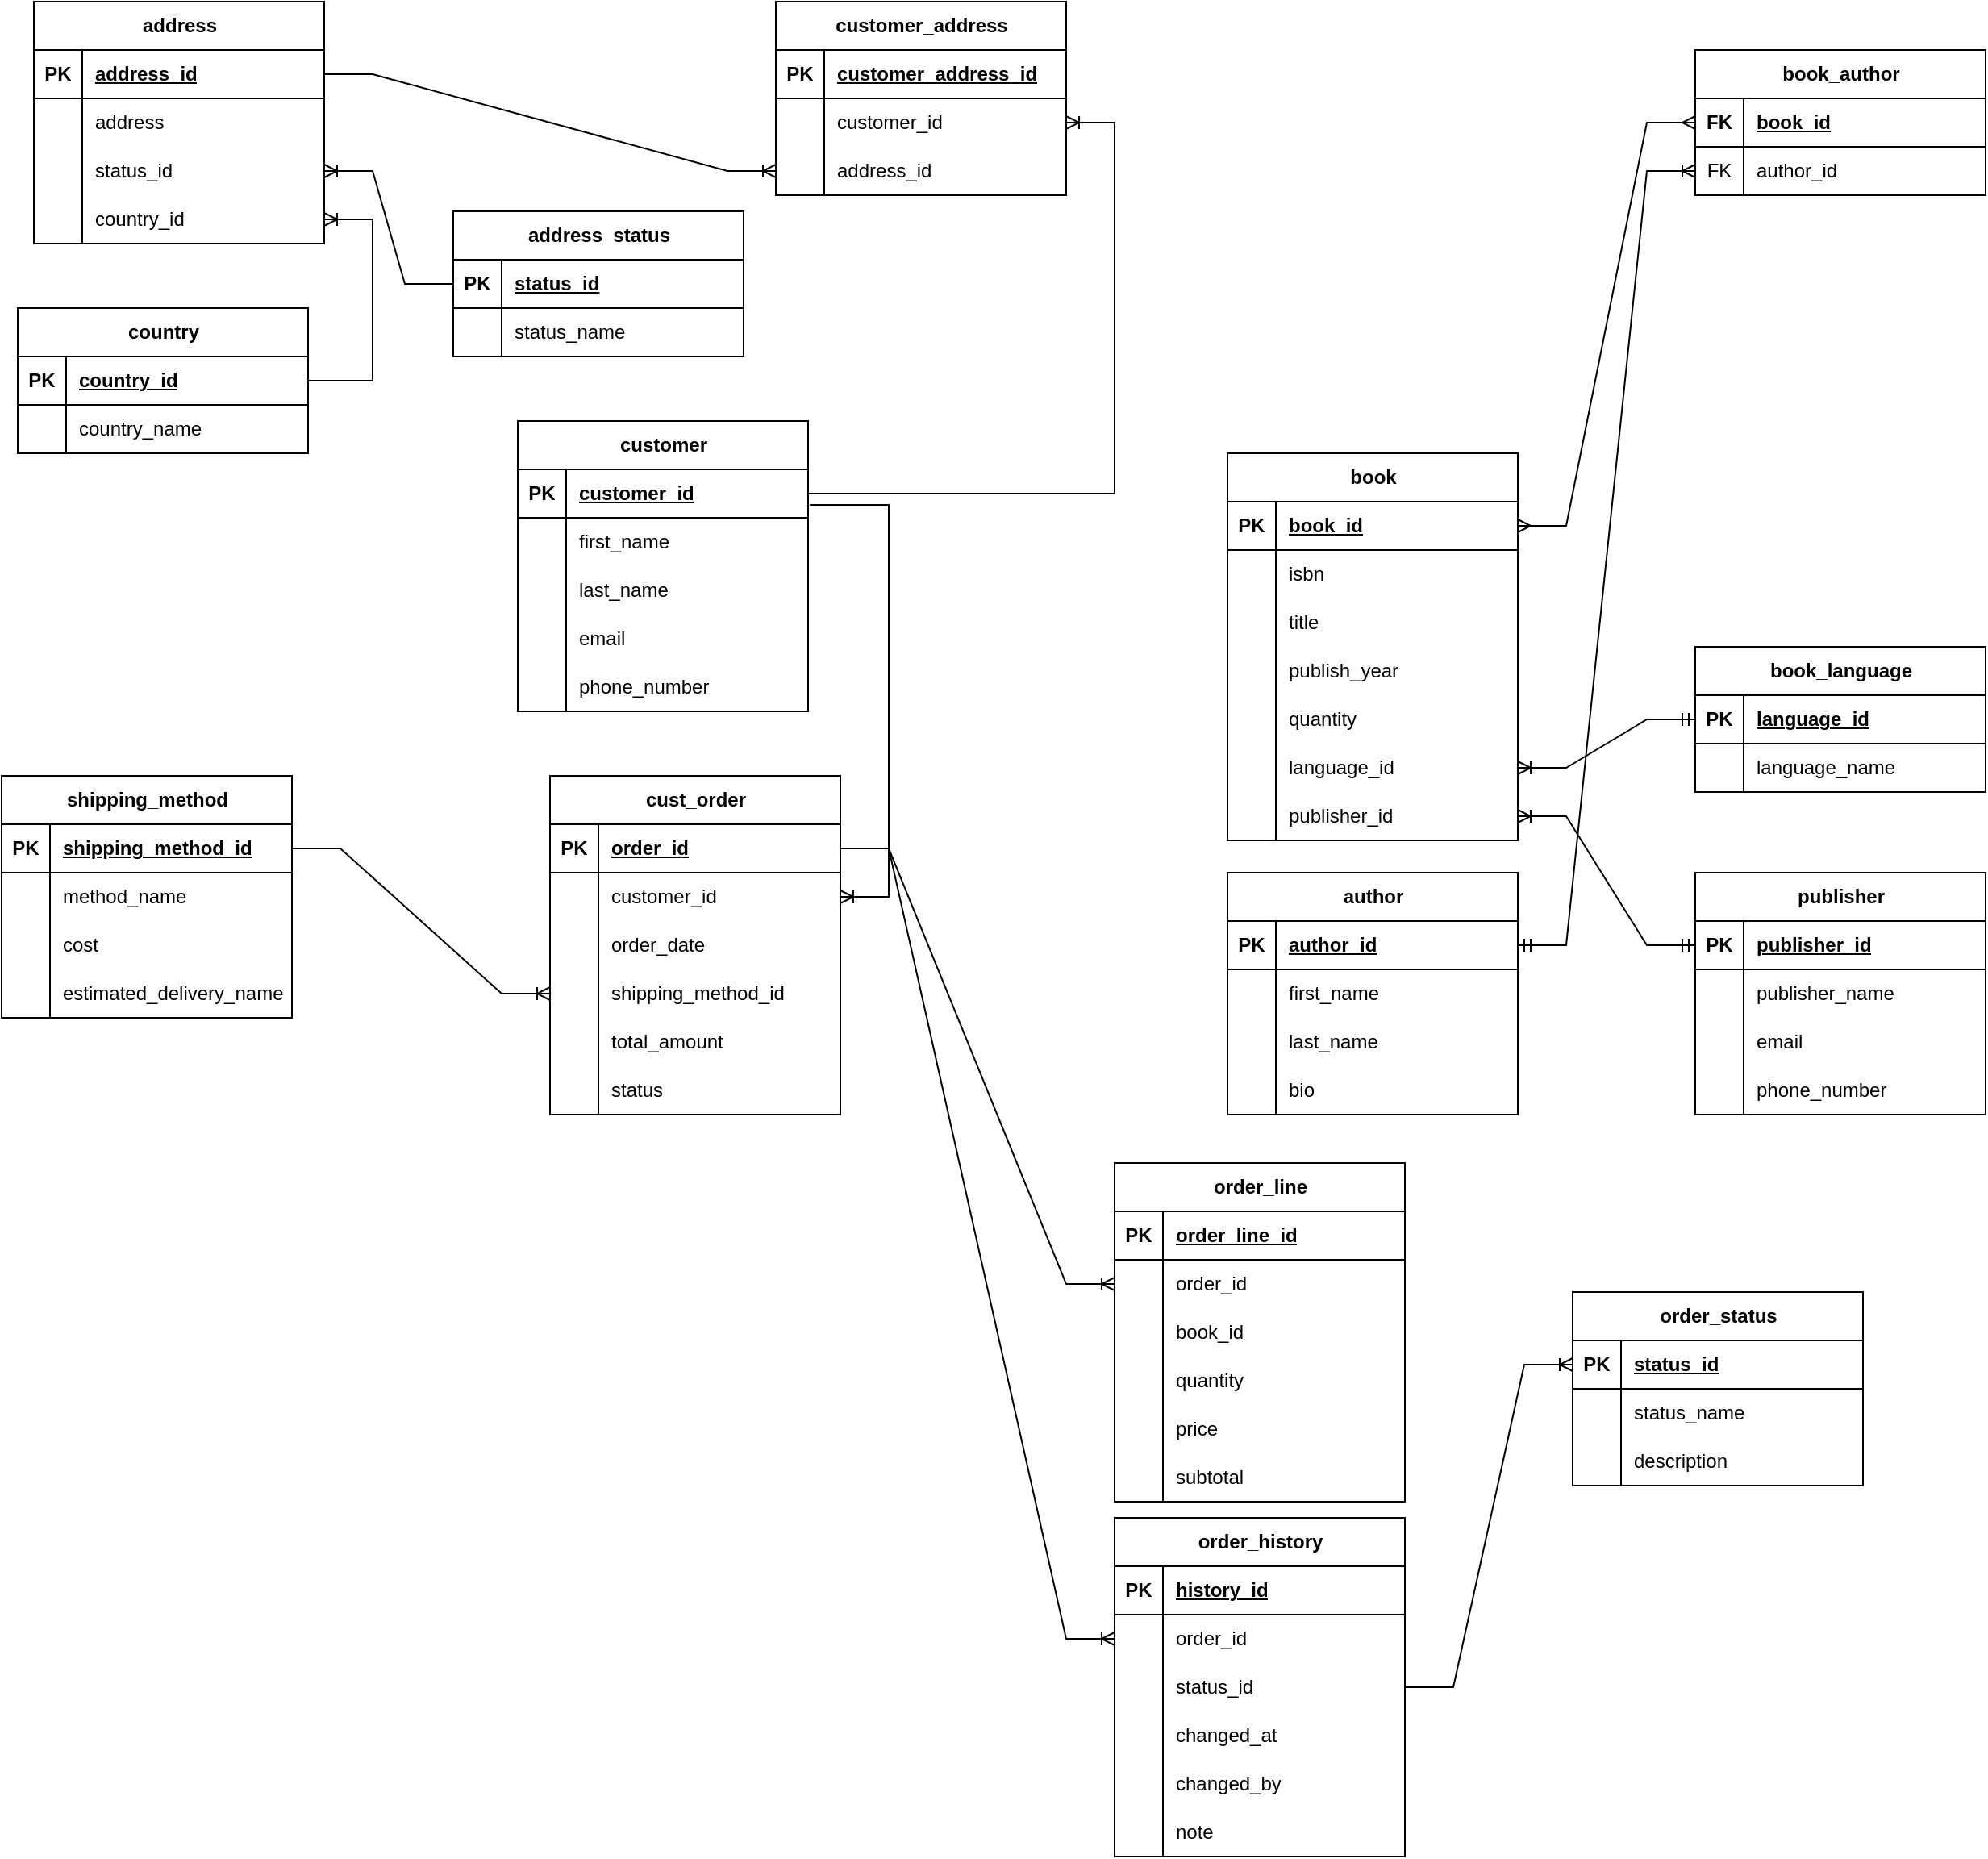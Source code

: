 <mxfile version="26.2.12">
  <diagram name="Page-1" id="hmB7q4yIs7sL1UtGywr_">
    <mxGraphModel dx="2255" dy="1946" grid="1" gridSize="10" guides="1" tooltips="1" connect="1" arrows="1" fold="1" page="1" pageScale="1" pageWidth="827" pageHeight="1169" math="0" shadow="0">
      <root>
        <mxCell id="0" />
        <mxCell id="1" parent="0" />
        <mxCell id="HC6u77BtPd2AdxJPQt0O-1" value="book" style="shape=table;startSize=30;container=1;collapsible=1;childLayout=tableLayout;fixedRows=1;rowLines=0;fontStyle=1;align=center;resizeLast=1;html=1;" parent="1" vertex="1">
          <mxGeometry x="200" y="-10" width="180" height="240" as="geometry" />
        </mxCell>
        <mxCell id="HC6u77BtPd2AdxJPQt0O-2" value="" style="shape=tableRow;horizontal=0;startSize=0;swimlaneHead=0;swimlaneBody=0;fillColor=none;collapsible=0;dropTarget=0;points=[[0,0.5],[1,0.5]];portConstraint=eastwest;top=0;left=0;right=0;bottom=1;" parent="HC6u77BtPd2AdxJPQt0O-1" vertex="1">
          <mxGeometry y="30" width="180" height="30" as="geometry" />
        </mxCell>
        <mxCell id="HC6u77BtPd2AdxJPQt0O-3" value="PK" style="shape=partialRectangle;connectable=0;fillColor=none;top=0;left=0;bottom=0;right=0;fontStyle=1;overflow=hidden;whiteSpace=wrap;html=1;" parent="HC6u77BtPd2AdxJPQt0O-2" vertex="1">
          <mxGeometry width="30" height="30" as="geometry">
            <mxRectangle width="30" height="30" as="alternateBounds" />
          </mxGeometry>
        </mxCell>
        <mxCell id="HC6u77BtPd2AdxJPQt0O-4" value="book_id" style="shape=partialRectangle;connectable=0;fillColor=none;top=0;left=0;bottom=0;right=0;align=left;spacingLeft=6;fontStyle=5;overflow=hidden;whiteSpace=wrap;html=1;" parent="HC6u77BtPd2AdxJPQt0O-2" vertex="1">
          <mxGeometry x="30" width="150" height="30" as="geometry">
            <mxRectangle width="150" height="30" as="alternateBounds" />
          </mxGeometry>
        </mxCell>
        <mxCell id="HC6u77BtPd2AdxJPQt0O-5" value="" style="shape=tableRow;horizontal=0;startSize=0;swimlaneHead=0;swimlaneBody=0;fillColor=none;collapsible=0;dropTarget=0;points=[[0,0.5],[1,0.5]];portConstraint=eastwest;top=0;left=0;right=0;bottom=0;" parent="HC6u77BtPd2AdxJPQt0O-1" vertex="1">
          <mxGeometry y="60" width="180" height="30" as="geometry" />
        </mxCell>
        <mxCell id="HC6u77BtPd2AdxJPQt0O-6" value="" style="shape=partialRectangle;connectable=0;fillColor=none;top=0;left=0;bottom=0;right=0;editable=1;overflow=hidden;whiteSpace=wrap;html=1;" parent="HC6u77BtPd2AdxJPQt0O-5" vertex="1">
          <mxGeometry width="30" height="30" as="geometry">
            <mxRectangle width="30" height="30" as="alternateBounds" />
          </mxGeometry>
        </mxCell>
        <mxCell id="HC6u77BtPd2AdxJPQt0O-7" value="isbn" style="shape=partialRectangle;connectable=0;fillColor=none;top=0;left=0;bottom=0;right=0;align=left;spacingLeft=6;overflow=hidden;whiteSpace=wrap;html=1;" parent="HC6u77BtPd2AdxJPQt0O-5" vertex="1">
          <mxGeometry x="30" width="150" height="30" as="geometry">
            <mxRectangle width="150" height="30" as="alternateBounds" />
          </mxGeometry>
        </mxCell>
        <mxCell id="HC6u77BtPd2AdxJPQt0O-8" value="" style="shape=tableRow;horizontal=0;startSize=0;swimlaneHead=0;swimlaneBody=0;fillColor=none;collapsible=0;dropTarget=0;points=[[0,0.5],[1,0.5]];portConstraint=eastwest;top=0;left=0;right=0;bottom=0;" parent="HC6u77BtPd2AdxJPQt0O-1" vertex="1">
          <mxGeometry y="90" width="180" height="30" as="geometry" />
        </mxCell>
        <mxCell id="HC6u77BtPd2AdxJPQt0O-9" value="" style="shape=partialRectangle;connectable=0;fillColor=none;top=0;left=0;bottom=0;right=0;editable=1;overflow=hidden;whiteSpace=wrap;html=1;" parent="HC6u77BtPd2AdxJPQt0O-8" vertex="1">
          <mxGeometry width="30" height="30" as="geometry">
            <mxRectangle width="30" height="30" as="alternateBounds" />
          </mxGeometry>
        </mxCell>
        <mxCell id="HC6u77BtPd2AdxJPQt0O-10" value="title" style="shape=partialRectangle;connectable=0;fillColor=none;top=0;left=0;bottom=0;right=0;align=left;spacingLeft=6;overflow=hidden;whiteSpace=wrap;html=1;" parent="HC6u77BtPd2AdxJPQt0O-8" vertex="1">
          <mxGeometry x="30" width="150" height="30" as="geometry">
            <mxRectangle width="150" height="30" as="alternateBounds" />
          </mxGeometry>
        </mxCell>
        <mxCell id="HC6u77BtPd2AdxJPQt0O-11" value="" style="shape=tableRow;horizontal=0;startSize=0;swimlaneHead=0;swimlaneBody=0;fillColor=none;collapsible=0;dropTarget=0;points=[[0,0.5],[1,0.5]];portConstraint=eastwest;top=0;left=0;right=0;bottom=0;" parent="HC6u77BtPd2AdxJPQt0O-1" vertex="1">
          <mxGeometry y="120" width="180" height="30" as="geometry" />
        </mxCell>
        <mxCell id="HC6u77BtPd2AdxJPQt0O-12" value="" style="shape=partialRectangle;connectable=0;fillColor=none;top=0;left=0;bottom=0;right=0;editable=1;overflow=hidden;whiteSpace=wrap;html=1;" parent="HC6u77BtPd2AdxJPQt0O-11" vertex="1">
          <mxGeometry width="30" height="30" as="geometry">
            <mxRectangle width="30" height="30" as="alternateBounds" />
          </mxGeometry>
        </mxCell>
        <mxCell id="HC6u77BtPd2AdxJPQt0O-13" value="publish_year" style="shape=partialRectangle;connectable=0;fillColor=none;top=0;left=0;bottom=0;right=0;align=left;spacingLeft=6;overflow=hidden;whiteSpace=wrap;html=1;" parent="HC6u77BtPd2AdxJPQt0O-11" vertex="1">
          <mxGeometry x="30" width="150" height="30" as="geometry">
            <mxRectangle width="150" height="30" as="alternateBounds" />
          </mxGeometry>
        </mxCell>
        <mxCell id="HC6u77BtPd2AdxJPQt0O-15" style="shape=tableRow;horizontal=0;startSize=0;swimlaneHead=0;swimlaneBody=0;fillColor=none;collapsible=0;dropTarget=0;points=[[0,0.5],[1,0.5]];portConstraint=eastwest;top=0;left=0;right=0;bottom=0;" parent="HC6u77BtPd2AdxJPQt0O-1" vertex="1">
          <mxGeometry y="150" width="180" height="30" as="geometry" />
        </mxCell>
        <mxCell id="HC6u77BtPd2AdxJPQt0O-16" style="shape=partialRectangle;connectable=0;fillColor=none;top=0;left=0;bottom=0;right=0;editable=1;overflow=hidden;whiteSpace=wrap;html=1;" parent="HC6u77BtPd2AdxJPQt0O-15" vertex="1">
          <mxGeometry width="30" height="30" as="geometry">
            <mxRectangle width="30" height="30" as="alternateBounds" />
          </mxGeometry>
        </mxCell>
        <mxCell id="HC6u77BtPd2AdxJPQt0O-17" value="quantity" style="shape=partialRectangle;connectable=0;fillColor=none;top=0;left=0;bottom=0;right=0;align=left;spacingLeft=6;overflow=hidden;whiteSpace=wrap;html=1;" parent="HC6u77BtPd2AdxJPQt0O-15" vertex="1">
          <mxGeometry x="30" width="150" height="30" as="geometry">
            <mxRectangle width="150" height="30" as="alternateBounds" />
          </mxGeometry>
        </mxCell>
        <mxCell id="HC6u77BtPd2AdxJPQt0O-18" style="shape=tableRow;horizontal=0;startSize=0;swimlaneHead=0;swimlaneBody=0;fillColor=none;collapsible=0;dropTarget=0;points=[[0,0.5],[1,0.5]];portConstraint=eastwest;top=0;left=0;right=0;bottom=0;" parent="HC6u77BtPd2AdxJPQt0O-1" vertex="1">
          <mxGeometry y="180" width="180" height="30" as="geometry" />
        </mxCell>
        <mxCell id="HC6u77BtPd2AdxJPQt0O-19" style="shape=partialRectangle;connectable=0;fillColor=none;top=0;left=0;bottom=0;right=0;editable=1;overflow=hidden;whiteSpace=wrap;html=1;" parent="HC6u77BtPd2AdxJPQt0O-18" vertex="1">
          <mxGeometry width="30" height="30" as="geometry">
            <mxRectangle width="30" height="30" as="alternateBounds" />
          </mxGeometry>
        </mxCell>
        <mxCell id="HC6u77BtPd2AdxJPQt0O-20" value="language_id" style="shape=partialRectangle;connectable=0;fillColor=none;top=0;left=0;bottom=0;right=0;align=left;spacingLeft=6;overflow=hidden;whiteSpace=wrap;html=1;" parent="HC6u77BtPd2AdxJPQt0O-18" vertex="1">
          <mxGeometry x="30" width="150" height="30" as="geometry">
            <mxRectangle width="150" height="30" as="alternateBounds" />
          </mxGeometry>
        </mxCell>
        <mxCell id="HC6u77BtPd2AdxJPQt0O-21" style="shape=tableRow;horizontal=0;startSize=0;swimlaneHead=0;swimlaneBody=0;fillColor=none;collapsible=0;dropTarget=0;points=[[0,0.5],[1,0.5]];portConstraint=eastwest;top=0;left=0;right=0;bottom=0;" parent="HC6u77BtPd2AdxJPQt0O-1" vertex="1">
          <mxGeometry y="210" width="180" height="30" as="geometry" />
        </mxCell>
        <mxCell id="HC6u77BtPd2AdxJPQt0O-22" style="shape=partialRectangle;connectable=0;fillColor=none;top=0;left=0;bottom=0;right=0;editable=1;overflow=hidden;whiteSpace=wrap;html=1;" parent="HC6u77BtPd2AdxJPQt0O-21" vertex="1">
          <mxGeometry width="30" height="30" as="geometry">
            <mxRectangle width="30" height="30" as="alternateBounds" />
          </mxGeometry>
        </mxCell>
        <mxCell id="HC6u77BtPd2AdxJPQt0O-23" value="publisher_id" style="shape=partialRectangle;connectable=0;fillColor=none;top=0;left=0;bottom=0;right=0;align=left;spacingLeft=6;overflow=hidden;whiteSpace=wrap;html=1;" parent="HC6u77BtPd2AdxJPQt0O-21" vertex="1">
          <mxGeometry x="30" width="150" height="30" as="geometry">
            <mxRectangle width="150" height="30" as="alternateBounds" />
          </mxGeometry>
        </mxCell>
        <mxCell id="HC6u77BtPd2AdxJPQt0O-24" value="book_language" style="shape=table;startSize=30;container=1;collapsible=1;childLayout=tableLayout;fixedRows=1;rowLines=0;fontStyle=1;align=center;resizeLast=1;html=1;" parent="1" vertex="1">
          <mxGeometry x="490" y="110" width="180" height="90" as="geometry" />
        </mxCell>
        <mxCell id="HC6u77BtPd2AdxJPQt0O-25" value="" style="shape=tableRow;horizontal=0;startSize=0;swimlaneHead=0;swimlaneBody=0;fillColor=none;collapsible=0;dropTarget=0;points=[[0,0.5],[1,0.5]];portConstraint=eastwest;top=0;left=0;right=0;bottom=1;" parent="HC6u77BtPd2AdxJPQt0O-24" vertex="1">
          <mxGeometry y="30" width="180" height="30" as="geometry" />
        </mxCell>
        <mxCell id="HC6u77BtPd2AdxJPQt0O-26" value="PK" style="shape=partialRectangle;connectable=0;fillColor=none;top=0;left=0;bottom=0;right=0;fontStyle=1;overflow=hidden;whiteSpace=wrap;html=1;" parent="HC6u77BtPd2AdxJPQt0O-25" vertex="1">
          <mxGeometry width="30" height="30" as="geometry">
            <mxRectangle width="30" height="30" as="alternateBounds" />
          </mxGeometry>
        </mxCell>
        <mxCell id="HC6u77BtPd2AdxJPQt0O-27" value="language_id" style="shape=partialRectangle;connectable=0;fillColor=none;top=0;left=0;bottom=0;right=0;align=left;spacingLeft=6;fontStyle=5;overflow=hidden;whiteSpace=wrap;html=1;" parent="HC6u77BtPd2AdxJPQt0O-25" vertex="1">
          <mxGeometry x="30" width="150" height="30" as="geometry">
            <mxRectangle width="150" height="30" as="alternateBounds" />
          </mxGeometry>
        </mxCell>
        <mxCell id="HC6u77BtPd2AdxJPQt0O-31" value="" style="shape=tableRow;horizontal=0;startSize=0;swimlaneHead=0;swimlaneBody=0;fillColor=none;collapsible=0;dropTarget=0;points=[[0,0.5],[1,0.5]];portConstraint=eastwest;top=0;left=0;right=0;bottom=0;" parent="HC6u77BtPd2AdxJPQt0O-24" vertex="1">
          <mxGeometry y="60" width="180" height="30" as="geometry" />
        </mxCell>
        <mxCell id="HC6u77BtPd2AdxJPQt0O-32" value="" style="shape=partialRectangle;connectable=0;fillColor=none;top=0;left=0;bottom=0;right=0;editable=1;overflow=hidden;whiteSpace=wrap;html=1;" parent="HC6u77BtPd2AdxJPQt0O-31" vertex="1">
          <mxGeometry width="30" height="30" as="geometry">
            <mxRectangle width="30" height="30" as="alternateBounds" />
          </mxGeometry>
        </mxCell>
        <mxCell id="HC6u77BtPd2AdxJPQt0O-33" value="language_name" style="shape=partialRectangle;connectable=0;fillColor=none;top=0;left=0;bottom=0;right=0;align=left;spacingLeft=6;overflow=hidden;whiteSpace=wrap;html=1;" parent="HC6u77BtPd2AdxJPQt0O-31" vertex="1">
          <mxGeometry x="30" width="150" height="30" as="geometry">
            <mxRectangle width="150" height="30" as="alternateBounds" />
          </mxGeometry>
        </mxCell>
        <mxCell id="HC6u77BtPd2AdxJPQt0O-37" value="publisher" style="shape=table;startSize=30;container=1;collapsible=1;childLayout=tableLayout;fixedRows=1;rowLines=0;fontStyle=1;align=center;resizeLast=1;html=1;" parent="1" vertex="1">
          <mxGeometry x="490" y="250" width="180" height="150" as="geometry" />
        </mxCell>
        <mxCell id="HC6u77BtPd2AdxJPQt0O-38" value="" style="shape=tableRow;horizontal=0;startSize=0;swimlaneHead=0;swimlaneBody=0;fillColor=none;collapsible=0;dropTarget=0;points=[[0,0.5],[1,0.5]];portConstraint=eastwest;top=0;left=0;right=0;bottom=1;" parent="HC6u77BtPd2AdxJPQt0O-37" vertex="1">
          <mxGeometry y="30" width="180" height="30" as="geometry" />
        </mxCell>
        <mxCell id="HC6u77BtPd2AdxJPQt0O-39" value="PK" style="shape=partialRectangle;connectable=0;fillColor=none;top=0;left=0;bottom=0;right=0;fontStyle=1;overflow=hidden;whiteSpace=wrap;html=1;" parent="HC6u77BtPd2AdxJPQt0O-38" vertex="1">
          <mxGeometry width="30" height="30" as="geometry">
            <mxRectangle width="30" height="30" as="alternateBounds" />
          </mxGeometry>
        </mxCell>
        <mxCell id="HC6u77BtPd2AdxJPQt0O-40" value="publisher_id" style="shape=partialRectangle;connectable=0;fillColor=none;top=0;left=0;bottom=0;right=0;align=left;spacingLeft=6;fontStyle=5;overflow=hidden;whiteSpace=wrap;html=1;" parent="HC6u77BtPd2AdxJPQt0O-38" vertex="1">
          <mxGeometry x="30" width="150" height="30" as="geometry">
            <mxRectangle width="150" height="30" as="alternateBounds" />
          </mxGeometry>
        </mxCell>
        <mxCell id="HC6u77BtPd2AdxJPQt0O-41" value="" style="shape=tableRow;horizontal=0;startSize=0;swimlaneHead=0;swimlaneBody=0;fillColor=none;collapsible=0;dropTarget=0;points=[[0,0.5],[1,0.5]];portConstraint=eastwest;top=0;left=0;right=0;bottom=0;" parent="HC6u77BtPd2AdxJPQt0O-37" vertex="1">
          <mxGeometry y="60" width="180" height="30" as="geometry" />
        </mxCell>
        <mxCell id="HC6u77BtPd2AdxJPQt0O-42" value="" style="shape=partialRectangle;connectable=0;fillColor=none;top=0;left=0;bottom=0;right=0;editable=1;overflow=hidden;whiteSpace=wrap;html=1;" parent="HC6u77BtPd2AdxJPQt0O-41" vertex="1">
          <mxGeometry width="30" height="30" as="geometry">
            <mxRectangle width="30" height="30" as="alternateBounds" />
          </mxGeometry>
        </mxCell>
        <mxCell id="HC6u77BtPd2AdxJPQt0O-43" value="publisher_name" style="shape=partialRectangle;connectable=0;fillColor=none;top=0;left=0;bottom=0;right=0;align=left;spacingLeft=6;overflow=hidden;whiteSpace=wrap;html=1;" parent="HC6u77BtPd2AdxJPQt0O-41" vertex="1">
          <mxGeometry x="30" width="150" height="30" as="geometry">
            <mxRectangle width="150" height="30" as="alternateBounds" />
          </mxGeometry>
        </mxCell>
        <mxCell id="HC6u77BtPd2AdxJPQt0O-44" value="" style="shape=tableRow;horizontal=0;startSize=0;swimlaneHead=0;swimlaneBody=0;fillColor=none;collapsible=0;dropTarget=0;points=[[0,0.5],[1,0.5]];portConstraint=eastwest;top=0;left=0;right=0;bottom=0;" parent="HC6u77BtPd2AdxJPQt0O-37" vertex="1">
          <mxGeometry y="90" width="180" height="30" as="geometry" />
        </mxCell>
        <mxCell id="HC6u77BtPd2AdxJPQt0O-45" value="" style="shape=partialRectangle;connectable=0;fillColor=none;top=0;left=0;bottom=0;right=0;editable=1;overflow=hidden;whiteSpace=wrap;html=1;" parent="HC6u77BtPd2AdxJPQt0O-44" vertex="1">
          <mxGeometry width="30" height="30" as="geometry">
            <mxRectangle width="30" height="30" as="alternateBounds" />
          </mxGeometry>
        </mxCell>
        <mxCell id="HC6u77BtPd2AdxJPQt0O-46" value="email" style="shape=partialRectangle;connectable=0;fillColor=none;top=0;left=0;bottom=0;right=0;align=left;spacingLeft=6;overflow=hidden;whiteSpace=wrap;html=1;" parent="HC6u77BtPd2AdxJPQt0O-44" vertex="1">
          <mxGeometry x="30" width="150" height="30" as="geometry">
            <mxRectangle width="150" height="30" as="alternateBounds" />
          </mxGeometry>
        </mxCell>
        <mxCell id="HC6u77BtPd2AdxJPQt0O-47" value="" style="shape=tableRow;horizontal=0;startSize=0;swimlaneHead=0;swimlaneBody=0;fillColor=none;collapsible=0;dropTarget=0;points=[[0,0.5],[1,0.5]];portConstraint=eastwest;top=0;left=0;right=0;bottom=0;" parent="HC6u77BtPd2AdxJPQt0O-37" vertex="1">
          <mxGeometry y="120" width="180" height="30" as="geometry" />
        </mxCell>
        <mxCell id="HC6u77BtPd2AdxJPQt0O-48" value="" style="shape=partialRectangle;connectable=0;fillColor=none;top=0;left=0;bottom=0;right=0;editable=1;overflow=hidden;whiteSpace=wrap;html=1;" parent="HC6u77BtPd2AdxJPQt0O-47" vertex="1">
          <mxGeometry width="30" height="30" as="geometry">
            <mxRectangle width="30" height="30" as="alternateBounds" />
          </mxGeometry>
        </mxCell>
        <mxCell id="HC6u77BtPd2AdxJPQt0O-49" value="phone_number" style="shape=partialRectangle;connectable=0;fillColor=none;top=0;left=0;bottom=0;right=0;align=left;spacingLeft=6;overflow=hidden;whiteSpace=wrap;html=1;" parent="HC6u77BtPd2AdxJPQt0O-47" vertex="1">
          <mxGeometry x="30" width="150" height="30" as="geometry">
            <mxRectangle width="150" height="30" as="alternateBounds" />
          </mxGeometry>
        </mxCell>
        <mxCell id="HC6u77BtPd2AdxJPQt0O-63" value="book_author" style="shape=table;startSize=30;container=1;collapsible=1;childLayout=tableLayout;fixedRows=1;rowLines=0;fontStyle=1;align=center;resizeLast=1;html=1;" parent="1" vertex="1">
          <mxGeometry x="490" y="-260" width="180" height="90" as="geometry" />
        </mxCell>
        <mxCell id="HC6u77BtPd2AdxJPQt0O-64" value="" style="shape=tableRow;horizontal=0;startSize=0;swimlaneHead=0;swimlaneBody=0;fillColor=none;collapsible=0;dropTarget=0;points=[[0,0.5],[1,0.5]];portConstraint=eastwest;top=0;left=0;right=0;bottom=1;" parent="HC6u77BtPd2AdxJPQt0O-63" vertex="1">
          <mxGeometry y="30" width="180" height="30" as="geometry" />
        </mxCell>
        <mxCell id="HC6u77BtPd2AdxJPQt0O-65" value="FK" style="shape=partialRectangle;connectable=0;fillColor=none;top=0;left=0;bottom=0;right=0;fontStyle=1;overflow=hidden;whiteSpace=wrap;html=1;" parent="HC6u77BtPd2AdxJPQt0O-64" vertex="1">
          <mxGeometry width="30" height="30" as="geometry">
            <mxRectangle width="30" height="30" as="alternateBounds" />
          </mxGeometry>
        </mxCell>
        <mxCell id="HC6u77BtPd2AdxJPQt0O-66" value="book_id&lt;span style=&quot;white-space: pre;&quot;&gt;&#x9;&lt;/span&gt;" style="shape=partialRectangle;connectable=0;fillColor=none;top=0;left=0;bottom=0;right=0;align=left;spacingLeft=6;fontStyle=5;overflow=hidden;whiteSpace=wrap;html=1;" parent="HC6u77BtPd2AdxJPQt0O-64" vertex="1">
          <mxGeometry x="30" width="150" height="30" as="geometry">
            <mxRectangle width="150" height="30" as="alternateBounds" />
          </mxGeometry>
        </mxCell>
        <mxCell id="HC6u77BtPd2AdxJPQt0O-67" value="" style="shape=tableRow;horizontal=0;startSize=0;swimlaneHead=0;swimlaneBody=0;fillColor=none;collapsible=0;dropTarget=0;points=[[0,0.5],[1,0.5]];portConstraint=eastwest;top=0;left=0;right=0;bottom=0;" parent="HC6u77BtPd2AdxJPQt0O-63" vertex="1">
          <mxGeometry y="60" width="180" height="30" as="geometry" />
        </mxCell>
        <mxCell id="HC6u77BtPd2AdxJPQt0O-68" value="FK" style="shape=partialRectangle;connectable=0;fillColor=none;top=0;left=0;bottom=0;right=0;editable=1;overflow=hidden;whiteSpace=wrap;html=1;" parent="HC6u77BtPd2AdxJPQt0O-67" vertex="1">
          <mxGeometry width="30" height="30" as="geometry">
            <mxRectangle width="30" height="30" as="alternateBounds" />
          </mxGeometry>
        </mxCell>
        <mxCell id="HC6u77BtPd2AdxJPQt0O-69" value="author_id" style="shape=partialRectangle;connectable=0;fillColor=none;top=0;left=0;bottom=0;right=0;align=left;spacingLeft=6;overflow=hidden;whiteSpace=wrap;html=1;" parent="HC6u77BtPd2AdxJPQt0O-67" vertex="1">
          <mxGeometry x="30" width="150" height="30" as="geometry">
            <mxRectangle width="150" height="30" as="alternateBounds" />
          </mxGeometry>
        </mxCell>
        <mxCell id="HC6u77BtPd2AdxJPQt0O-76" value="" style="edgeStyle=entityRelationEdgeStyle;fontSize=12;html=1;endArrow=ERmany;startArrow=ERmany;rounded=0;entryX=1;entryY=0.5;entryDx=0;entryDy=0;exitX=0;exitY=0.5;exitDx=0;exitDy=0;" parent="1" source="HC6u77BtPd2AdxJPQt0O-64" target="HC6u77BtPd2AdxJPQt0O-2" edge="1">
          <mxGeometry width="100" height="100" relative="1" as="geometry">
            <mxPoint x="438.02" y="-314" as="sourcePoint" />
            <mxPoint x="150.0" y="-70" as="targetPoint" />
          </mxGeometry>
        </mxCell>
        <mxCell id="HC6u77BtPd2AdxJPQt0O-50" value="author" style="shape=table;startSize=30;container=1;collapsible=1;childLayout=tableLayout;fixedRows=1;rowLines=0;fontStyle=1;align=center;resizeLast=1;html=1;" parent="1" vertex="1">
          <mxGeometry x="200" y="250" width="180" height="150" as="geometry" />
        </mxCell>
        <mxCell id="HC6u77BtPd2AdxJPQt0O-51" value="" style="shape=tableRow;horizontal=0;startSize=0;swimlaneHead=0;swimlaneBody=0;fillColor=none;collapsible=0;dropTarget=0;points=[[0,0.5],[1,0.5]];portConstraint=eastwest;top=0;left=0;right=0;bottom=1;" parent="HC6u77BtPd2AdxJPQt0O-50" vertex="1">
          <mxGeometry y="30" width="180" height="30" as="geometry" />
        </mxCell>
        <mxCell id="HC6u77BtPd2AdxJPQt0O-52" value="PK" style="shape=partialRectangle;connectable=0;fillColor=none;top=0;left=0;bottom=0;right=0;fontStyle=1;overflow=hidden;whiteSpace=wrap;html=1;" parent="HC6u77BtPd2AdxJPQt0O-51" vertex="1">
          <mxGeometry width="30" height="30" as="geometry">
            <mxRectangle width="30" height="30" as="alternateBounds" />
          </mxGeometry>
        </mxCell>
        <mxCell id="HC6u77BtPd2AdxJPQt0O-53" value="author_id" style="shape=partialRectangle;connectable=0;fillColor=none;top=0;left=0;bottom=0;right=0;align=left;spacingLeft=6;fontStyle=5;overflow=hidden;whiteSpace=wrap;html=1;" parent="HC6u77BtPd2AdxJPQt0O-51" vertex="1">
          <mxGeometry x="30" width="150" height="30" as="geometry">
            <mxRectangle width="150" height="30" as="alternateBounds" />
          </mxGeometry>
        </mxCell>
        <mxCell id="HC6u77BtPd2AdxJPQt0O-54" value="" style="shape=tableRow;horizontal=0;startSize=0;swimlaneHead=0;swimlaneBody=0;fillColor=none;collapsible=0;dropTarget=0;points=[[0,0.5],[1,0.5]];portConstraint=eastwest;top=0;left=0;right=0;bottom=0;" parent="HC6u77BtPd2AdxJPQt0O-50" vertex="1">
          <mxGeometry y="60" width="180" height="30" as="geometry" />
        </mxCell>
        <mxCell id="HC6u77BtPd2AdxJPQt0O-55" value="" style="shape=partialRectangle;connectable=0;fillColor=none;top=0;left=0;bottom=0;right=0;editable=1;overflow=hidden;whiteSpace=wrap;html=1;" parent="HC6u77BtPd2AdxJPQt0O-54" vertex="1">
          <mxGeometry width="30" height="30" as="geometry">
            <mxRectangle width="30" height="30" as="alternateBounds" />
          </mxGeometry>
        </mxCell>
        <mxCell id="HC6u77BtPd2AdxJPQt0O-56" value="first_name" style="shape=partialRectangle;connectable=0;fillColor=none;top=0;left=0;bottom=0;right=0;align=left;spacingLeft=6;overflow=hidden;whiteSpace=wrap;html=1;" parent="HC6u77BtPd2AdxJPQt0O-54" vertex="1">
          <mxGeometry x="30" width="150" height="30" as="geometry">
            <mxRectangle width="150" height="30" as="alternateBounds" />
          </mxGeometry>
        </mxCell>
        <mxCell id="HC6u77BtPd2AdxJPQt0O-57" value="" style="shape=tableRow;horizontal=0;startSize=0;swimlaneHead=0;swimlaneBody=0;fillColor=none;collapsible=0;dropTarget=0;points=[[0,0.5],[1,0.5]];portConstraint=eastwest;top=0;left=0;right=0;bottom=0;" parent="HC6u77BtPd2AdxJPQt0O-50" vertex="1">
          <mxGeometry y="90" width="180" height="30" as="geometry" />
        </mxCell>
        <mxCell id="HC6u77BtPd2AdxJPQt0O-58" value="" style="shape=partialRectangle;connectable=0;fillColor=none;top=0;left=0;bottom=0;right=0;editable=1;overflow=hidden;whiteSpace=wrap;html=1;" parent="HC6u77BtPd2AdxJPQt0O-57" vertex="1">
          <mxGeometry width="30" height="30" as="geometry">
            <mxRectangle width="30" height="30" as="alternateBounds" />
          </mxGeometry>
        </mxCell>
        <mxCell id="HC6u77BtPd2AdxJPQt0O-59" value="last_name&lt;span style=&quot;white-space: pre;&quot;&gt;&#x9;&lt;/span&gt;" style="shape=partialRectangle;connectable=0;fillColor=none;top=0;left=0;bottom=0;right=0;align=left;spacingLeft=6;overflow=hidden;whiteSpace=wrap;html=1;" parent="HC6u77BtPd2AdxJPQt0O-57" vertex="1">
          <mxGeometry x="30" width="150" height="30" as="geometry">
            <mxRectangle width="150" height="30" as="alternateBounds" />
          </mxGeometry>
        </mxCell>
        <mxCell id="HC6u77BtPd2AdxJPQt0O-60" value="" style="shape=tableRow;horizontal=0;startSize=0;swimlaneHead=0;swimlaneBody=0;fillColor=none;collapsible=0;dropTarget=0;points=[[0,0.5],[1,0.5]];portConstraint=eastwest;top=0;left=0;right=0;bottom=0;" parent="HC6u77BtPd2AdxJPQt0O-50" vertex="1">
          <mxGeometry y="120" width="180" height="30" as="geometry" />
        </mxCell>
        <mxCell id="HC6u77BtPd2AdxJPQt0O-61" value="" style="shape=partialRectangle;connectable=0;fillColor=none;top=0;left=0;bottom=0;right=0;editable=1;overflow=hidden;whiteSpace=wrap;html=1;" parent="HC6u77BtPd2AdxJPQt0O-60" vertex="1">
          <mxGeometry width="30" height="30" as="geometry">
            <mxRectangle width="30" height="30" as="alternateBounds" />
          </mxGeometry>
        </mxCell>
        <mxCell id="HC6u77BtPd2AdxJPQt0O-62" value="bio" style="shape=partialRectangle;connectable=0;fillColor=none;top=0;left=0;bottom=0;right=0;align=left;spacingLeft=6;overflow=hidden;whiteSpace=wrap;html=1;" parent="HC6u77BtPd2AdxJPQt0O-60" vertex="1">
          <mxGeometry x="30" width="150" height="30" as="geometry">
            <mxRectangle width="150" height="30" as="alternateBounds" />
          </mxGeometry>
        </mxCell>
        <mxCell id="HC6u77BtPd2AdxJPQt0O-80" value="" style="edgeStyle=entityRelationEdgeStyle;fontSize=12;html=1;endArrow=ERoneToMany;startArrow=ERmandOne;rounded=0;" parent="1" source="HC6u77BtPd2AdxJPQt0O-25" target="HC6u77BtPd2AdxJPQt0O-18" edge="1">
          <mxGeometry width="100" height="100" relative="1" as="geometry">
            <mxPoint x="390" y="30" as="sourcePoint" />
            <mxPoint x="500" as="targetPoint" />
          </mxGeometry>
        </mxCell>
        <mxCell id="HC6u77BtPd2AdxJPQt0O-81" value="" style="edgeStyle=entityRelationEdgeStyle;fontSize=12;html=1;endArrow=ERoneToMany;startArrow=ERmandOne;rounded=0;" parent="1" source="HC6u77BtPd2AdxJPQt0O-38" target="HC6u77BtPd2AdxJPQt0O-21" edge="1">
          <mxGeometry width="100" height="100" relative="1" as="geometry">
            <mxPoint x="520" y="240" as="sourcePoint" />
            <mxPoint x="620" y="140" as="targetPoint" />
          </mxGeometry>
        </mxCell>
        <mxCell id="HC6u77BtPd2AdxJPQt0O-84" value="" style="edgeStyle=entityRelationEdgeStyle;fontSize=12;html=1;endArrow=ERoneToMany;startArrow=ERmandOne;rounded=0;exitX=1;exitY=0.5;exitDx=0;exitDy=0;" parent="1" source="HC6u77BtPd2AdxJPQt0O-51" target="HC6u77BtPd2AdxJPQt0O-67" edge="1">
          <mxGeometry width="100" height="100" relative="1" as="geometry">
            <mxPoint x="80" y="440" as="sourcePoint" />
            <mxPoint x="-30" y="360" as="targetPoint" />
          </mxGeometry>
        </mxCell>
        <mxCell id="sX6HnMHZGK6RZuE1uxTj-1" value="customer_address" style="shape=table;startSize=30;container=1;collapsible=1;childLayout=tableLayout;fixedRows=1;rowLines=0;fontStyle=1;align=center;resizeLast=1;html=1;" vertex="1" parent="1">
          <mxGeometry x="-80" y="-290" width="180" height="120" as="geometry" />
        </mxCell>
        <mxCell id="sX6HnMHZGK6RZuE1uxTj-2" value="" style="shape=tableRow;horizontal=0;startSize=0;swimlaneHead=0;swimlaneBody=0;fillColor=none;collapsible=0;dropTarget=0;points=[[0,0.5],[1,0.5]];portConstraint=eastwest;top=0;left=0;right=0;bottom=1;" vertex="1" parent="sX6HnMHZGK6RZuE1uxTj-1">
          <mxGeometry y="30" width="180" height="30" as="geometry" />
        </mxCell>
        <mxCell id="sX6HnMHZGK6RZuE1uxTj-3" value="PK" style="shape=partialRectangle;connectable=0;fillColor=none;top=0;left=0;bottom=0;right=0;fontStyle=1;overflow=hidden;whiteSpace=wrap;html=1;" vertex="1" parent="sX6HnMHZGK6RZuE1uxTj-2">
          <mxGeometry width="30" height="30" as="geometry">
            <mxRectangle width="30" height="30" as="alternateBounds" />
          </mxGeometry>
        </mxCell>
        <mxCell id="sX6HnMHZGK6RZuE1uxTj-4" value="customer_address_id" style="shape=partialRectangle;connectable=0;fillColor=none;top=0;left=0;bottom=0;right=0;align=left;spacingLeft=6;fontStyle=5;overflow=hidden;whiteSpace=wrap;html=1;" vertex="1" parent="sX6HnMHZGK6RZuE1uxTj-2">
          <mxGeometry x="30" width="150" height="30" as="geometry">
            <mxRectangle width="150" height="30" as="alternateBounds" />
          </mxGeometry>
        </mxCell>
        <mxCell id="sX6HnMHZGK6RZuE1uxTj-5" value="" style="shape=tableRow;horizontal=0;startSize=0;swimlaneHead=0;swimlaneBody=0;fillColor=none;collapsible=0;dropTarget=0;points=[[0,0.5],[1,0.5]];portConstraint=eastwest;top=0;left=0;right=0;bottom=0;" vertex="1" parent="sX6HnMHZGK6RZuE1uxTj-1">
          <mxGeometry y="60" width="180" height="30" as="geometry" />
        </mxCell>
        <mxCell id="sX6HnMHZGK6RZuE1uxTj-6" value="" style="shape=partialRectangle;connectable=0;fillColor=none;top=0;left=0;bottom=0;right=0;editable=1;overflow=hidden;whiteSpace=wrap;html=1;" vertex="1" parent="sX6HnMHZGK6RZuE1uxTj-5">
          <mxGeometry width="30" height="30" as="geometry">
            <mxRectangle width="30" height="30" as="alternateBounds" />
          </mxGeometry>
        </mxCell>
        <mxCell id="sX6HnMHZGK6RZuE1uxTj-7" value="customer_id" style="shape=partialRectangle;connectable=0;fillColor=none;top=0;left=0;bottom=0;right=0;align=left;spacingLeft=6;overflow=hidden;whiteSpace=wrap;html=1;" vertex="1" parent="sX6HnMHZGK6RZuE1uxTj-5">
          <mxGeometry x="30" width="150" height="30" as="geometry">
            <mxRectangle width="150" height="30" as="alternateBounds" />
          </mxGeometry>
        </mxCell>
        <mxCell id="sX6HnMHZGK6RZuE1uxTj-48" style="shape=tableRow;horizontal=0;startSize=0;swimlaneHead=0;swimlaneBody=0;fillColor=none;collapsible=0;dropTarget=0;points=[[0,0.5],[1,0.5]];portConstraint=eastwest;top=0;left=0;right=0;bottom=0;" vertex="1" parent="sX6HnMHZGK6RZuE1uxTj-1">
          <mxGeometry y="90" width="180" height="30" as="geometry" />
        </mxCell>
        <mxCell id="sX6HnMHZGK6RZuE1uxTj-49" style="shape=partialRectangle;connectable=0;fillColor=none;top=0;left=0;bottom=0;right=0;editable=1;overflow=hidden;whiteSpace=wrap;html=1;" vertex="1" parent="sX6HnMHZGK6RZuE1uxTj-48">
          <mxGeometry width="30" height="30" as="geometry">
            <mxRectangle width="30" height="30" as="alternateBounds" />
          </mxGeometry>
        </mxCell>
        <mxCell id="sX6HnMHZGK6RZuE1uxTj-50" value="address_id" style="shape=partialRectangle;connectable=0;fillColor=none;top=0;left=0;bottom=0;right=0;align=left;spacingLeft=6;overflow=hidden;whiteSpace=wrap;html=1;" vertex="1" parent="sX6HnMHZGK6RZuE1uxTj-48">
          <mxGeometry x="30" width="150" height="30" as="geometry">
            <mxRectangle width="150" height="30" as="alternateBounds" />
          </mxGeometry>
        </mxCell>
        <mxCell id="sX6HnMHZGK6RZuE1uxTj-8" value="customer" style="shape=table;startSize=30;container=1;collapsible=1;childLayout=tableLayout;fixedRows=1;rowLines=0;fontStyle=1;align=center;resizeLast=1;html=1;" vertex="1" parent="1">
          <mxGeometry x="-240" y="-30" width="180" height="180" as="geometry" />
        </mxCell>
        <mxCell id="sX6HnMHZGK6RZuE1uxTj-9" value="" style="shape=tableRow;horizontal=0;startSize=0;swimlaneHead=0;swimlaneBody=0;fillColor=none;collapsible=0;dropTarget=0;points=[[0,0.5],[1,0.5]];portConstraint=eastwest;top=0;left=0;right=0;bottom=1;" vertex="1" parent="sX6HnMHZGK6RZuE1uxTj-8">
          <mxGeometry y="30" width="180" height="30" as="geometry" />
        </mxCell>
        <mxCell id="sX6HnMHZGK6RZuE1uxTj-10" value="PK" style="shape=partialRectangle;connectable=0;fillColor=none;top=0;left=0;bottom=0;right=0;fontStyle=1;overflow=hidden;whiteSpace=wrap;html=1;" vertex="1" parent="sX6HnMHZGK6RZuE1uxTj-9">
          <mxGeometry width="30" height="30" as="geometry">
            <mxRectangle width="30" height="30" as="alternateBounds" />
          </mxGeometry>
        </mxCell>
        <mxCell id="sX6HnMHZGK6RZuE1uxTj-11" value="customer_id" style="shape=partialRectangle;connectable=0;fillColor=none;top=0;left=0;bottom=0;right=0;align=left;spacingLeft=6;fontStyle=5;overflow=hidden;whiteSpace=wrap;html=1;" vertex="1" parent="sX6HnMHZGK6RZuE1uxTj-9">
          <mxGeometry x="30" width="150" height="30" as="geometry">
            <mxRectangle width="150" height="30" as="alternateBounds" />
          </mxGeometry>
        </mxCell>
        <mxCell id="sX6HnMHZGK6RZuE1uxTj-12" value="" style="shape=tableRow;horizontal=0;startSize=0;swimlaneHead=0;swimlaneBody=0;fillColor=none;collapsible=0;dropTarget=0;points=[[0,0.5],[1,0.5]];portConstraint=eastwest;top=0;left=0;right=0;bottom=0;" vertex="1" parent="sX6HnMHZGK6RZuE1uxTj-8">
          <mxGeometry y="60" width="180" height="30" as="geometry" />
        </mxCell>
        <mxCell id="sX6HnMHZGK6RZuE1uxTj-13" value="" style="shape=partialRectangle;connectable=0;fillColor=none;top=0;left=0;bottom=0;right=0;editable=1;overflow=hidden;whiteSpace=wrap;html=1;" vertex="1" parent="sX6HnMHZGK6RZuE1uxTj-12">
          <mxGeometry width="30" height="30" as="geometry">
            <mxRectangle width="30" height="30" as="alternateBounds" />
          </mxGeometry>
        </mxCell>
        <mxCell id="sX6HnMHZGK6RZuE1uxTj-14" value="first_name" style="shape=partialRectangle;connectable=0;fillColor=none;top=0;left=0;bottom=0;right=0;align=left;spacingLeft=6;overflow=hidden;whiteSpace=wrap;html=1;" vertex="1" parent="sX6HnMHZGK6RZuE1uxTj-12">
          <mxGeometry x="30" width="150" height="30" as="geometry">
            <mxRectangle width="150" height="30" as="alternateBounds" />
          </mxGeometry>
        </mxCell>
        <mxCell id="sX6HnMHZGK6RZuE1uxTj-36" style="shape=tableRow;horizontal=0;startSize=0;swimlaneHead=0;swimlaneBody=0;fillColor=none;collapsible=0;dropTarget=0;points=[[0,0.5],[1,0.5]];portConstraint=eastwest;top=0;left=0;right=0;bottom=0;" vertex="1" parent="sX6HnMHZGK6RZuE1uxTj-8">
          <mxGeometry y="90" width="180" height="30" as="geometry" />
        </mxCell>
        <mxCell id="sX6HnMHZGK6RZuE1uxTj-37" style="shape=partialRectangle;connectable=0;fillColor=none;top=0;left=0;bottom=0;right=0;editable=1;overflow=hidden;whiteSpace=wrap;html=1;" vertex="1" parent="sX6HnMHZGK6RZuE1uxTj-36">
          <mxGeometry width="30" height="30" as="geometry">
            <mxRectangle width="30" height="30" as="alternateBounds" />
          </mxGeometry>
        </mxCell>
        <mxCell id="sX6HnMHZGK6RZuE1uxTj-38" value="last_name" style="shape=partialRectangle;connectable=0;fillColor=none;top=0;left=0;bottom=0;right=0;align=left;spacingLeft=6;overflow=hidden;whiteSpace=wrap;html=1;" vertex="1" parent="sX6HnMHZGK6RZuE1uxTj-36">
          <mxGeometry x="30" width="150" height="30" as="geometry">
            <mxRectangle width="150" height="30" as="alternateBounds" />
          </mxGeometry>
        </mxCell>
        <mxCell id="sX6HnMHZGK6RZuE1uxTj-39" style="shape=tableRow;horizontal=0;startSize=0;swimlaneHead=0;swimlaneBody=0;fillColor=none;collapsible=0;dropTarget=0;points=[[0,0.5],[1,0.5]];portConstraint=eastwest;top=0;left=0;right=0;bottom=0;" vertex="1" parent="sX6HnMHZGK6RZuE1uxTj-8">
          <mxGeometry y="120" width="180" height="30" as="geometry" />
        </mxCell>
        <mxCell id="sX6HnMHZGK6RZuE1uxTj-40" style="shape=partialRectangle;connectable=0;fillColor=none;top=0;left=0;bottom=0;right=0;editable=1;overflow=hidden;whiteSpace=wrap;html=1;" vertex="1" parent="sX6HnMHZGK6RZuE1uxTj-39">
          <mxGeometry width="30" height="30" as="geometry">
            <mxRectangle width="30" height="30" as="alternateBounds" />
          </mxGeometry>
        </mxCell>
        <mxCell id="sX6HnMHZGK6RZuE1uxTj-41" value="email" style="shape=partialRectangle;connectable=0;fillColor=none;top=0;left=0;bottom=0;right=0;align=left;spacingLeft=6;overflow=hidden;whiteSpace=wrap;html=1;" vertex="1" parent="sX6HnMHZGK6RZuE1uxTj-39">
          <mxGeometry x="30" width="150" height="30" as="geometry">
            <mxRectangle width="150" height="30" as="alternateBounds" />
          </mxGeometry>
        </mxCell>
        <mxCell id="sX6HnMHZGK6RZuE1uxTj-42" style="shape=tableRow;horizontal=0;startSize=0;swimlaneHead=0;swimlaneBody=0;fillColor=none;collapsible=0;dropTarget=0;points=[[0,0.5],[1,0.5]];portConstraint=eastwest;top=0;left=0;right=0;bottom=0;" vertex="1" parent="sX6HnMHZGK6RZuE1uxTj-8">
          <mxGeometry y="150" width="180" height="30" as="geometry" />
        </mxCell>
        <mxCell id="sX6HnMHZGK6RZuE1uxTj-43" style="shape=partialRectangle;connectable=0;fillColor=none;top=0;left=0;bottom=0;right=0;editable=1;overflow=hidden;whiteSpace=wrap;html=1;" vertex="1" parent="sX6HnMHZGK6RZuE1uxTj-42">
          <mxGeometry width="30" height="30" as="geometry">
            <mxRectangle width="30" height="30" as="alternateBounds" />
          </mxGeometry>
        </mxCell>
        <mxCell id="sX6HnMHZGK6RZuE1uxTj-44" value="phone_number" style="shape=partialRectangle;connectable=0;fillColor=none;top=0;left=0;bottom=0;right=0;align=left;spacingLeft=6;overflow=hidden;whiteSpace=wrap;html=1;" vertex="1" parent="sX6HnMHZGK6RZuE1uxTj-42">
          <mxGeometry x="30" width="150" height="30" as="geometry">
            <mxRectangle width="150" height="30" as="alternateBounds" />
          </mxGeometry>
        </mxCell>
        <mxCell id="sX6HnMHZGK6RZuE1uxTj-15" value="address_status" style="shape=table;startSize=30;container=1;collapsible=1;childLayout=tableLayout;fixedRows=1;rowLines=0;fontStyle=1;align=center;resizeLast=1;html=1;" vertex="1" parent="1">
          <mxGeometry x="-280" y="-160" width="180" height="90" as="geometry" />
        </mxCell>
        <mxCell id="sX6HnMHZGK6RZuE1uxTj-16" value="" style="shape=tableRow;horizontal=0;startSize=0;swimlaneHead=0;swimlaneBody=0;fillColor=none;collapsible=0;dropTarget=0;points=[[0,0.5],[1,0.5]];portConstraint=eastwest;top=0;left=0;right=0;bottom=1;" vertex="1" parent="sX6HnMHZGK6RZuE1uxTj-15">
          <mxGeometry y="30" width="180" height="30" as="geometry" />
        </mxCell>
        <mxCell id="sX6HnMHZGK6RZuE1uxTj-17" value="PK" style="shape=partialRectangle;connectable=0;fillColor=none;top=0;left=0;bottom=0;right=0;fontStyle=1;overflow=hidden;whiteSpace=wrap;html=1;" vertex="1" parent="sX6HnMHZGK6RZuE1uxTj-16">
          <mxGeometry width="30" height="30" as="geometry">
            <mxRectangle width="30" height="30" as="alternateBounds" />
          </mxGeometry>
        </mxCell>
        <mxCell id="sX6HnMHZGK6RZuE1uxTj-18" value="status_id" style="shape=partialRectangle;connectable=0;fillColor=none;top=0;left=0;bottom=0;right=0;align=left;spacingLeft=6;fontStyle=5;overflow=hidden;whiteSpace=wrap;html=1;" vertex="1" parent="sX6HnMHZGK6RZuE1uxTj-16">
          <mxGeometry x="30" width="150" height="30" as="geometry">
            <mxRectangle width="150" height="30" as="alternateBounds" />
          </mxGeometry>
        </mxCell>
        <mxCell id="sX6HnMHZGK6RZuE1uxTj-19" value="" style="shape=tableRow;horizontal=0;startSize=0;swimlaneHead=0;swimlaneBody=0;fillColor=none;collapsible=0;dropTarget=0;points=[[0,0.5],[1,0.5]];portConstraint=eastwest;top=0;left=0;right=0;bottom=0;" vertex="1" parent="sX6HnMHZGK6RZuE1uxTj-15">
          <mxGeometry y="60" width="180" height="30" as="geometry" />
        </mxCell>
        <mxCell id="sX6HnMHZGK6RZuE1uxTj-20" value="" style="shape=partialRectangle;connectable=0;fillColor=none;top=0;left=0;bottom=0;right=0;editable=1;overflow=hidden;whiteSpace=wrap;html=1;" vertex="1" parent="sX6HnMHZGK6RZuE1uxTj-19">
          <mxGeometry width="30" height="30" as="geometry">
            <mxRectangle width="30" height="30" as="alternateBounds" />
          </mxGeometry>
        </mxCell>
        <mxCell id="sX6HnMHZGK6RZuE1uxTj-21" value="status_name" style="shape=partialRectangle;connectable=0;fillColor=none;top=0;left=0;bottom=0;right=0;align=left;spacingLeft=6;overflow=hidden;whiteSpace=wrap;html=1;" vertex="1" parent="sX6HnMHZGK6RZuE1uxTj-19">
          <mxGeometry x="30" width="150" height="30" as="geometry">
            <mxRectangle width="150" height="30" as="alternateBounds" />
          </mxGeometry>
        </mxCell>
        <mxCell id="sX6HnMHZGK6RZuE1uxTj-22" value="address" style="shape=table;startSize=30;container=1;collapsible=1;childLayout=tableLayout;fixedRows=1;rowLines=0;fontStyle=1;align=center;resizeLast=1;html=1;" vertex="1" parent="1">
          <mxGeometry x="-540" y="-290" width="180" height="150" as="geometry" />
        </mxCell>
        <mxCell id="sX6HnMHZGK6RZuE1uxTj-23" value="" style="shape=tableRow;horizontal=0;startSize=0;swimlaneHead=0;swimlaneBody=0;fillColor=none;collapsible=0;dropTarget=0;points=[[0,0.5],[1,0.5]];portConstraint=eastwest;top=0;left=0;right=0;bottom=1;" vertex="1" parent="sX6HnMHZGK6RZuE1uxTj-22">
          <mxGeometry y="30" width="180" height="30" as="geometry" />
        </mxCell>
        <mxCell id="sX6HnMHZGK6RZuE1uxTj-24" value="PK" style="shape=partialRectangle;connectable=0;fillColor=none;top=0;left=0;bottom=0;right=0;fontStyle=1;overflow=hidden;whiteSpace=wrap;html=1;" vertex="1" parent="sX6HnMHZGK6RZuE1uxTj-23">
          <mxGeometry width="30" height="30" as="geometry">
            <mxRectangle width="30" height="30" as="alternateBounds" />
          </mxGeometry>
        </mxCell>
        <mxCell id="sX6HnMHZGK6RZuE1uxTj-25" value="address_id" style="shape=partialRectangle;connectable=0;fillColor=none;top=0;left=0;bottom=0;right=0;align=left;spacingLeft=6;fontStyle=5;overflow=hidden;whiteSpace=wrap;html=1;" vertex="1" parent="sX6HnMHZGK6RZuE1uxTj-23">
          <mxGeometry x="30" width="150" height="30" as="geometry">
            <mxRectangle width="150" height="30" as="alternateBounds" />
          </mxGeometry>
        </mxCell>
        <mxCell id="sX6HnMHZGK6RZuE1uxTj-26" value="" style="shape=tableRow;horizontal=0;startSize=0;swimlaneHead=0;swimlaneBody=0;fillColor=none;collapsible=0;dropTarget=0;points=[[0,0.5],[1,0.5]];portConstraint=eastwest;top=0;left=0;right=0;bottom=0;" vertex="1" parent="sX6HnMHZGK6RZuE1uxTj-22">
          <mxGeometry y="60" width="180" height="30" as="geometry" />
        </mxCell>
        <mxCell id="sX6HnMHZGK6RZuE1uxTj-27" value="" style="shape=partialRectangle;connectable=0;fillColor=none;top=0;left=0;bottom=0;right=0;editable=1;overflow=hidden;whiteSpace=wrap;html=1;" vertex="1" parent="sX6HnMHZGK6RZuE1uxTj-26">
          <mxGeometry width="30" height="30" as="geometry">
            <mxRectangle width="30" height="30" as="alternateBounds" />
          </mxGeometry>
        </mxCell>
        <mxCell id="sX6HnMHZGK6RZuE1uxTj-28" value="address" style="shape=partialRectangle;connectable=0;fillColor=none;top=0;left=0;bottom=0;right=0;align=left;spacingLeft=6;overflow=hidden;whiteSpace=wrap;html=1;" vertex="1" parent="sX6HnMHZGK6RZuE1uxTj-26">
          <mxGeometry x="30" width="150" height="30" as="geometry">
            <mxRectangle width="150" height="30" as="alternateBounds" />
          </mxGeometry>
        </mxCell>
        <mxCell id="sX6HnMHZGK6RZuE1uxTj-51" style="shape=tableRow;horizontal=0;startSize=0;swimlaneHead=0;swimlaneBody=0;fillColor=none;collapsible=0;dropTarget=0;points=[[0,0.5],[1,0.5]];portConstraint=eastwest;top=0;left=0;right=0;bottom=0;" vertex="1" parent="sX6HnMHZGK6RZuE1uxTj-22">
          <mxGeometry y="90" width="180" height="30" as="geometry" />
        </mxCell>
        <mxCell id="sX6HnMHZGK6RZuE1uxTj-52" style="shape=partialRectangle;connectable=0;fillColor=none;top=0;left=0;bottom=0;right=0;editable=1;overflow=hidden;whiteSpace=wrap;html=1;" vertex="1" parent="sX6HnMHZGK6RZuE1uxTj-51">
          <mxGeometry width="30" height="30" as="geometry">
            <mxRectangle width="30" height="30" as="alternateBounds" />
          </mxGeometry>
        </mxCell>
        <mxCell id="sX6HnMHZGK6RZuE1uxTj-53" value="status_id" style="shape=partialRectangle;connectable=0;fillColor=none;top=0;left=0;bottom=0;right=0;align=left;spacingLeft=6;overflow=hidden;whiteSpace=wrap;html=1;" vertex="1" parent="sX6HnMHZGK6RZuE1uxTj-51">
          <mxGeometry x="30" width="150" height="30" as="geometry">
            <mxRectangle width="150" height="30" as="alternateBounds" />
          </mxGeometry>
        </mxCell>
        <mxCell id="sX6HnMHZGK6RZuE1uxTj-56" style="shape=tableRow;horizontal=0;startSize=0;swimlaneHead=0;swimlaneBody=0;fillColor=none;collapsible=0;dropTarget=0;points=[[0,0.5],[1,0.5]];portConstraint=eastwest;top=0;left=0;right=0;bottom=0;" vertex="1" parent="sX6HnMHZGK6RZuE1uxTj-22">
          <mxGeometry y="120" width="180" height="30" as="geometry" />
        </mxCell>
        <mxCell id="sX6HnMHZGK6RZuE1uxTj-57" style="shape=partialRectangle;connectable=0;fillColor=none;top=0;left=0;bottom=0;right=0;editable=1;overflow=hidden;whiteSpace=wrap;html=1;" vertex="1" parent="sX6HnMHZGK6RZuE1uxTj-56">
          <mxGeometry width="30" height="30" as="geometry">
            <mxRectangle width="30" height="30" as="alternateBounds" />
          </mxGeometry>
        </mxCell>
        <mxCell id="sX6HnMHZGK6RZuE1uxTj-58" value="country_id" style="shape=partialRectangle;connectable=0;fillColor=none;top=0;left=0;bottom=0;right=0;align=left;spacingLeft=6;overflow=hidden;whiteSpace=wrap;html=1;" vertex="1" parent="sX6HnMHZGK6RZuE1uxTj-56">
          <mxGeometry x="30" width="150" height="30" as="geometry">
            <mxRectangle width="150" height="30" as="alternateBounds" />
          </mxGeometry>
        </mxCell>
        <mxCell id="sX6HnMHZGK6RZuE1uxTj-29" value="country" style="shape=table;startSize=30;container=1;collapsible=1;childLayout=tableLayout;fixedRows=1;rowLines=0;fontStyle=1;align=center;resizeLast=1;html=1;" vertex="1" parent="1">
          <mxGeometry x="-550" y="-100" width="180" height="90" as="geometry" />
        </mxCell>
        <mxCell id="sX6HnMHZGK6RZuE1uxTj-30" value="" style="shape=tableRow;horizontal=0;startSize=0;swimlaneHead=0;swimlaneBody=0;fillColor=none;collapsible=0;dropTarget=0;points=[[0,0.5],[1,0.5]];portConstraint=eastwest;top=0;left=0;right=0;bottom=1;" vertex="1" parent="sX6HnMHZGK6RZuE1uxTj-29">
          <mxGeometry y="30" width="180" height="30" as="geometry" />
        </mxCell>
        <mxCell id="sX6HnMHZGK6RZuE1uxTj-31" value="PK" style="shape=partialRectangle;connectable=0;fillColor=none;top=0;left=0;bottom=0;right=0;fontStyle=1;overflow=hidden;whiteSpace=wrap;html=1;" vertex="1" parent="sX6HnMHZGK6RZuE1uxTj-30">
          <mxGeometry width="30" height="30" as="geometry">
            <mxRectangle width="30" height="30" as="alternateBounds" />
          </mxGeometry>
        </mxCell>
        <mxCell id="sX6HnMHZGK6RZuE1uxTj-32" value="country_id" style="shape=partialRectangle;connectable=0;fillColor=none;top=0;left=0;bottom=0;right=0;align=left;spacingLeft=6;fontStyle=5;overflow=hidden;whiteSpace=wrap;html=1;" vertex="1" parent="sX6HnMHZGK6RZuE1uxTj-30">
          <mxGeometry x="30" width="150" height="30" as="geometry">
            <mxRectangle width="150" height="30" as="alternateBounds" />
          </mxGeometry>
        </mxCell>
        <mxCell id="sX6HnMHZGK6RZuE1uxTj-33" value="" style="shape=tableRow;horizontal=0;startSize=0;swimlaneHead=0;swimlaneBody=0;fillColor=none;collapsible=0;dropTarget=0;points=[[0,0.5],[1,0.5]];portConstraint=eastwest;top=0;left=0;right=0;bottom=0;" vertex="1" parent="sX6HnMHZGK6RZuE1uxTj-29">
          <mxGeometry y="60" width="180" height="30" as="geometry" />
        </mxCell>
        <mxCell id="sX6HnMHZGK6RZuE1uxTj-34" value="" style="shape=partialRectangle;connectable=0;fillColor=none;top=0;left=0;bottom=0;right=0;editable=1;overflow=hidden;whiteSpace=wrap;html=1;" vertex="1" parent="sX6HnMHZGK6RZuE1uxTj-33">
          <mxGeometry width="30" height="30" as="geometry">
            <mxRectangle width="30" height="30" as="alternateBounds" />
          </mxGeometry>
        </mxCell>
        <mxCell id="sX6HnMHZGK6RZuE1uxTj-35" value="country_name" style="shape=partialRectangle;connectable=0;fillColor=none;top=0;left=0;bottom=0;right=0;align=left;spacingLeft=6;overflow=hidden;whiteSpace=wrap;html=1;" vertex="1" parent="sX6HnMHZGK6RZuE1uxTj-33">
          <mxGeometry x="30" width="150" height="30" as="geometry">
            <mxRectangle width="150" height="30" as="alternateBounds" />
          </mxGeometry>
        </mxCell>
        <mxCell id="sX6HnMHZGK6RZuE1uxTj-55" value="" style="edgeStyle=entityRelationEdgeStyle;fontSize=12;html=1;endArrow=ERoneToMany;rounded=0;exitX=0;exitY=0.5;exitDx=0;exitDy=0;" edge="1" parent="1" source="sX6HnMHZGK6RZuE1uxTj-16" target="sX6HnMHZGK6RZuE1uxTj-51">
          <mxGeometry width="100" height="100" relative="1" as="geometry">
            <mxPoint x="-40" y="400" as="sourcePoint" />
            <mxPoint x="60" y="300" as="targetPoint" />
          </mxGeometry>
        </mxCell>
        <mxCell id="sX6HnMHZGK6RZuE1uxTj-59" value="" style="edgeStyle=entityRelationEdgeStyle;fontSize=12;html=1;endArrow=ERoneToMany;rounded=0;" edge="1" parent="1" source="sX6HnMHZGK6RZuE1uxTj-30" target="sX6HnMHZGK6RZuE1uxTj-56">
          <mxGeometry width="100" height="100" relative="1" as="geometry">
            <mxPoint x="-413" y="550" as="sourcePoint" />
            <mxPoint x="-313" y="450" as="targetPoint" />
          </mxGeometry>
        </mxCell>
        <mxCell id="sX6HnMHZGK6RZuE1uxTj-60" value="" style="edgeStyle=entityRelationEdgeStyle;fontSize=12;html=1;endArrow=ERoneToMany;rounded=0;exitX=1;exitY=0.5;exitDx=0;exitDy=0;" edge="1" parent="1" source="sX6HnMHZGK6RZuE1uxTj-23" target="sX6HnMHZGK6RZuE1uxTj-48">
          <mxGeometry width="100" height="100" relative="1" as="geometry">
            <mxPoint x="-590" y="-260" as="sourcePoint" />
            <mxPoint x="-170" y="-210" as="targetPoint" />
            <Array as="points">
              <mxPoint x="-300" y="-170" />
            </Array>
          </mxGeometry>
        </mxCell>
        <mxCell id="sX6HnMHZGK6RZuE1uxTj-61" value="shipping_method" style="shape=table;startSize=30;container=1;collapsible=1;childLayout=tableLayout;fixedRows=1;rowLines=0;fontStyle=1;align=center;resizeLast=1;html=1;" vertex="1" parent="1">
          <mxGeometry x="-560" y="190" width="180" height="150" as="geometry" />
        </mxCell>
        <mxCell id="sX6HnMHZGK6RZuE1uxTj-62" value="" style="shape=tableRow;horizontal=0;startSize=0;swimlaneHead=0;swimlaneBody=0;fillColor=none;collapsible=0;dropTarget=0;points=[[0,0.5],[1,0.5]];portConstraint=eastwest;top=0;left=0;right=0;bottom=1;" vertex="1" parent="sX6HnMHZGK6RZuE1uxTj-61">
          <mxGeometry y="30" width="180" height="30" as="geometry" />
        </mxCell>
        <mxCell id="sX6HnMHZGK6RZuE1uxTj-63" value="PK" style="shape=partialRectangle;connectable=0;fillColor=none;top=0;left=0;bottom=0;right=0;fontStyle=1;overflow=hidden;whiteSpace=wrap;html=1;" vertex="1" parent="sX6HnMHZGK6RZuE1uxTj-62">
          <mxGeometry width="30" height="30" as="geometry">
            <mxRectangle width="30" height="30" as="alternateBounds" />
          </mxGeometry>
        </mxCell>
        <mxCell id="sX6HnMHZGK6RZuE1uxTj-64" value="shipping_method_id" style="shape=partialRectangle;connectable=0;fillColor=none;top=0;left=0;bottom=0;right=0;align=left;spacingLeft=6;fontStyle=5;overflow=hidden;whiteSpace=wrap;html=1;" vertex="1" parent="sX6HnMHZGK6RZuE1uxTj-62">
          <mxGeometry x="30" width="150" height="30" as="geometry">
            <mxRectangle width="150" height="30" as="alternateBounds" />
          </mxGeometry>
        </mxCell>
        <mxCell id="sX6HnMHZGK6RZuE1uxTj-65" value="" style="shape=tableRow;horizontal=0;startSize=0;swimlaneHead=0;swimlaneBody=0;fillColor=none;collapsible=0;dropTarget=0;points=[[0,0.5],[1,0.5]];portConstraint=eastwest;top=0;left=0;right=0;bottom=0;" vertex="1" parent="sX6HnMHZGK6RZuE1uxTj-61">
          <mxGeometry y="60" width="180" height="30" as="geometry" />
        </mxCell>
        <mxCell id="sX6HnMHZGK6RZuE1uxTj-66" value="" style="shape=partialRectangle;connectable=0;fillColor=none;top=0;left=0;bottom=0;right=0;editable=1;overflow=hidden;whiteSpace=wrap;html=1;" vertex="1" parent="sX6HnMHZGK6RZuE1uxTj-65">
          <mxGeometry width="30" height="30" as="geometry">
            <mxRectangle width="30" height="30" as="alternateBounds" />
          </mxGeometry>
        </mxCell>
        <mxCell id="sX6HnMHZGK6RZuE1uxTj-67" value="method_name" style="shape=partialRectangle;connectable=0;fillColor=none;top=0;left=0;bottom=0;right=0;align=left;spacingLeft=6;overflow=hidden;whiteSpace=wrap;html=1;" vertex="1" parent="sX6HnMHZGK6RZuE1uxTj-65">
          <mxGeometry x="30" width="150" height="30" as="geometry">
            <mxRectangle width="150" height="30" as="alternateBounds" />
          </mxGeometry>
        </mxCell>
        <mxCell id="sX6HnMHZGK6RZuE1uxTj-68" style="shape=tableRow;horizontal=0;startSize=0;swimlaneHead=0;swimlaneBody=0;fillColor=none;collapsible=0;dropTarget=0;points=[[0,0.5],[1,0.5]];portConstraint=eastwest;top=0;left=0;right=0;bottom=0;" vertex="1" parent="sX6HnMHZGK6RZuE1uxTj-61">
          <mxGeometry y="90" width="180" height="30" as="geometry" />
        </mxCell>
        <mxCell id="sX6HnMHZGK6RZuE1uxTj-69" style="shape=partialRectangle;connectable=0;fillColor=none;top=0;left=0;bottom=0;right=0;editable=1;overflow=hidden;whiteSpace=wrap;html=1;" vertex="1" parent="sX6HnMHZGK6RZuE1uxTj-68">
          <mxGeometry width="30" height="30" as="geometry">
            <mxRectangle width="30" height="30" as="alternateBounds" />
          </mxGeometry>
        </mxCell>
        <mxCell id="sX6HnMHZGK6RZuE1uxTj-70" value="cost" style="shape=partialRectangle;connectable=0;fillColor=none;top=0;left=0;bottom=0;right=0;align=left;spacingLeft=6;overflow=hidden;whiteSpace=wrap;html=1;" vertex="1" parent="sX6HnMHZGK6RZuE1uxTj-68">
          <mxGeometry x="30" width="150" height="30" as="geometry">
            <mxRectangle width="150" height="30" as="alternateBounds" />
          </mxGeometry>
        </mxCell>
        <mxCell id="sX6HnMHZGK6RZuE1uxTj-71" style="shape=tableRow;horizontal=0;startSize=0;swimlaneHead=0;swimlaneBody=0;fillColor=none;collapsible=0;dropTarget=0;points=[[0,0.5],[1,0.5]];portConstraint=eastwest;top=0;left=0;right=0;bottom=0;" vertex="1" parent="sX6HnMHZGK6RZuE1uxTj-61">
          <mxGeometry y="120" width="180" height="30" as="geometry" />
        </mxCell>
        <mxCell id="sX6HnMHZGK6RZuE1uxTj-72" style="shape=partialRectangle;connectable=0;fillColor=none;top=0;left=0;bottom=0;right=0;editable=1;overflow=hidden;whiteSpace=wrap;html=1;" vertex="1" parent="sX6HnMHZGK6RZuE1uxTj-71">
          <mxGeometry width="30" height="30" as="geometry">
            <mxRectangle width="30" height="30" as="alternateBounds" />
          </mxGeometry>
        </mxCell>
        <mxCell id="sX6HnMHZGK6RZuE1uxTj-73" value="estimated_delivery_name" style="shape=partialRectangle;connectable=0;fillColor=none;top=0;left=0;bottom=0;right=0;align=left;spacingLeft=6;overflow=hidden;whiteSpace=wrap;html=1;" vertex="1" parent="sX6HnMHZGK6RZuE1uxTj-71">
          <mxGeometry x="30" width="150" height="30" as="geometry">
            <mxRectangle width="150" height="30" as="alternateBounds" />
          </mxGeometry>
        </mxCell>
        <mxCell id="sX6HnMHZGK6RZuE1uxTj-74" value="order_line" style="shape=table;startSize=30;container=1;collapsible=1;childLayout=tableLayout;fixedRows=1;rowLines=0;fontStyle=1;align=center;resizeLast=1;html=1;" vertex="1" parent="1">
          <mxGeometry x="130" y="430" width="180" height="210" as="geometry" />
        </mxCell>
        <mxCell id="sX6HnMHZGK6RZuE1uxTj-75" value="" style="shape=tableRow;horizontal=0;startSize=0;swimlaneHead=0;swimlaneBody=0;fillColor=none;collapsible=0;dropTarget=0;points=[[0,0.5],[1,0.5]];portConstraint=eastwest;top=0;left=0;right=0;bottom=1;" vertex="1" parent="sX6HnMHZGK6RZuE1uxTj-74">
          <mxGeometry y="30" width="180" height="30" as="geometry" />
        </mxCell>
        <mxCell id="sX6HnMHZGK6RZuE1uxTj-76" value="PK" style="shape=partialRectangle;connectable=0;fillColor=none;top=0;left=0;bottom=0;right=0;fontStyle=1;overflow=hidden;whiteSpace=wrap;html=1;" vertex="1" parent="sX6HnMHZGK6RZuE1uxTj-75">
          <mxGeometry width="30" height="30" as="geometry">
            <mxRectangle width="30" height="30" as="alternateBounds" />
          </mxGeometry>
        </mxCell>
        <mxCell id="sX6HnMHZGK6RZuE1uxTj-77" value="order_line_id" style="shape=partialRectangle;connectable=0;fillColor=none;top=0;left=0;bottom=0;right=0;align=left;spacingLeft=6;fontStyle=5;overflow=hidden;whiteSpace=wrap;html=1;" vertex="1" parent="sX6HnMHZGK6RZuE1uxTj-75">
          <mxGeometry x="30" width="150" height="30" as="geometry">
            <mxRectangle width="150" height="30" as="alternateBounds" />
          </mxGeometry>
        </mxCell>
        <mxCell id="sX6HnMHZGK6RZuE1uxTj-78" value="" style="shape=tableRow;horizontal=0;startSize=0;swimlaneHead=0;swimlaneBody=0;fillColor=none;collapsible=0;dropTarget=0;points=[[0,0.5],[1,0.5]];portConstraint=eastwest;top=0;left=0;right=0;bottom=0;" vertex="1" parent="sX6HnMHZGK6RZuE1uxTj-74">
          <mxGeometry y="60" width="180" height="30" as="geometry" />
        </mxCell>
        <mxCell id="sX6HnMHZGK6RZuE1uxTj-79" value="" style="shape=partialRectangle;connectable=0;fillColor=none;top=0;left=0;bottom=0;right=0;editable=1;overflow=hidden;whiteSpace=wrap;html=1;" vertex="1" parent="sX6HnMHZGK6RZuE1uxTj-78">
          <mxGeometry width="30" height="30" as="geometry">
            <mxRectangle width="30" height="30" as="alternateBounds" />
          </mxGeometry>
        </mxCell>
        <mxCell id="sX6HnMHZGK6RZuE1uxTj-80" value="order_id" style="shape=partialRectangle;connectable=0;fillColor=none;top=0;left=0;bottom=0;right=0;align=left;spacingLeft=6;overflow=hidden;whiteSpace=wrap;html=1;" vertex="1" parent="sX6HnMHZGK6RZuE1uxTj-78">
          <mxGeometry x="30" width="150" height="30" as="geometry">
            <mxRectangle width="150" height="30" as="alternateBounds" />
          </mxGeometry>
        </mxCell>
        <mxCell id="sX6HnMHZGK6RZuE1uxTj-81" style="shape=tableRow;horizontal=0;startSize=0;swimlaneHead=0;swimlaneBody=0;fillColor=none;collapsible=0;dropTarget=0;points=[[0,0.5],[1,0.5]];portConstraint=eastwest;top=0;left=0;right=0;bottom=0;" vertex="1" parent="sX6HnMHZGK6RZuE1uxTj-74">
          <mxGeometry y="90" width="180" height="30" as="geometry" />
        </mxCell>
        <mxCell id="sX6HnMHZGK6RZuE1uxTj-82" style="shape=partialRectangle;connectable=0;fillColor=none;top=0;left=0;bottom=0;right=0;editable=1;overflow=hidden;whiteSpace=wrap;html=1;" vertex="1" parent="sX6HnMHZGK6RZuE1uxTj-81">
          <mxGeometry width="30" height="30" as="geometry">
            <mxRectangle width="30" height="30" as="alternateBounds" />
          </mxGeometry>
        </mxCell>
        <mxCell id="sX6HnMHZGK6RZuE1uxTj-83" value="book_id" style="shape=partialRectangle;connectable=0;fillColor=none;top=0;left=0;bottom=0;right=0;align=left;spacingLeft=6;overflow=hidden;whiteSpace=wrap;html=1;" vertex="1" parent="sX6HnMHZGK6RZuE1uxTj-81">
          <mxGeometry x="30" width="150" height="30" as="geometry">
            <mxRectangle width="150" height="30" as="alternateBounds" />
          </mxGeometry>
        </mxCell>
        <mxCell id="sX6HnMHZGK6RZuE1uxTj-84" style="shape=tableRow;horizontal=0;startSize=0;swimlaneHead=0;swimlaneBody=0;fillColor=none;collapsible=0;dropTarget=0;points=[[0,0.5],[1,0.5]];portConstraint=eastwest;top=0;left=0;right=0;bottom=0;" vertex="1" parent="sX6HnMHZGK6RZuE1uxTj-74">
          <mxGeometry y="120" width="180" height="30" as="geometry" />
        </mxCell>
        <mxCell id="sX6HnMHZGK6RZuE1uxTj-85" style="shape=partialRectangle;connectable=0;fillColor=none;top=0;left=0;bottom=0;right=0;editable=1;overflow=hidden;whiteSpace=wrap;html=1;" vertex="1" parent="sX6HnMHZGK6RZuE1uxTj-84">
          <mxGeometry width="30" height="30" as="geometry">
            <mxRectangle width="30" height="30" as="alternateBounds" />
          </mxGeometry>
        </mxCell>
        <mxCell id="sX6HnMHZGK6RZuE1uxTj-86" value="quantity" style="shape=partialRectangle;connectable=0;fillColor=none;top=0;left=0;bottom=0;right=0;align=left;spacingLeft=6;overflow=hidden;whiteSpace=wrap;html=1;" vertex="1" parent="sX6HnMHZGK6RZuE1uxTj-84">
          <mxGeometry x="30" width="150" height="30" as="geometry">
            <mxRectangle width="150" height="30" as="alternateBounds" />
          </mxGeometry>
        </mxCell>
        <mxCell id="sX6HnMHZGK6RZuE1uxTj-135" style="shape=tableRow;horizontal=0;startSize=0;swimlaneHead=0;swimlaneBody=0;fillColor=none;collapsible=0;dropTarget=0;points=[[0,0.5],[1,0.5]];portConstraint=eastwest;top=0;left=0;right=0;bottom=0;" vertex="1" parent="sX6HnMHZGK6RZuE1uxTj-74">
          <mxGeometry y="150" width="180" height="30" as="geometry" />
        </mxCell>
        <mxCell id="sX6HnMHZGK6RZuE1uxTj-136" style="shape=partialRectangle;connectable=0;fillColor=none;top=0;left=0;bottom=0;right=0;editable=1;overflow=hidden;whiteSpace=wrap;html=1;" vertex="1" parent="sX6HnMHZGK6RZuE1uxTj-135">
          <mxGeometry width="30" height="30" as="geometry">
            <mxRectangle width="30" height="30" as="alternateBounds" />
          </mxGeometry>
        </mxCell>
        <mxCell id="sX6HnMHZGK6RZuE1uxTj-137" value="price&lt;span style=&quot;white-space: pre;&quot;&gt;&#x9;&lt;/span&gt;" style="shape=partialRectangle;connectable=0;fillColor=none;top=0;left=0;bottom=0;right=0;align=left;spacingLeft=6;overflow=hidden;whiteSpace=wrap;html=1;" vertex="1" parent="sX6HnMHZGK6RZuE1uxTj-135">
          <mxGeometry x="30" width="150" height="30" as="geometry">
            <mxRectangle width="150" height="30" as="alternateBounds" />
          </mxGeometry>
        </mxCell>
        <mxCell id="sX6HnMHZGK6RZuE1uxTj-138" style="shape=tableRow;horizontal=0;startSize=0;swimlaneHead=0;swimlaneBody=0;fillColor=none;collapsible=0;dropTarget=0;points=[[0,0.5],[1,0.5]];portConstraint=eastwest;top=0;left=0;right=0;bottom=0;" vertex="1" parent="sX6HnMHZGK6RZuE1uxTj-74">
          <mxGeometry y="180" width="180" height="30" as="geometry" />
        </mxCell>
        <mxCell id="sX6HnMHZGK6RZuE1uxTj-139" style="shape=partialRectangle;connectable=0;fillColor=none;top=0;left=0;bottom=0;right=0;editable=1;overflow=hidden;whiteSpace=wrap;html=1;" vertex="1" parent="sX6HnMHZGK6RZuE1uxTj-138">
          <mxGeometry width="30" height="30" as="geometry">
            <mxRectangle width="30" height="30" as="alternateBounds" />
          </mxGeometry>
        </mxCell>
        <mxCell id="sX6HnMHZGK6RZuE1uxTj-140" value="subtotal" style="shape=partialRectangle;connectable=0;fillColor=none;top=0;left=0;bottom=0;right=0;align=left;spacingLeft=6;overflow=hidden;whiteSpace=wrap;html=1;" vertex="1" parent="sX6HnMHZGK6RZuE1uxTj-138">
          <mxGeometry x="30" width="150" height="30" as="geometry">
            <mxRectangle width="150" height="30" as="alternateBounds" />
          </mxGeometry>
        </mxCell>
        <mxCell id="sX6HnMHZGK6RZuE1uxTj-87" value="order_status" style="shape=table;startSize=30;container=1;collapsible=1;childLayout=tableLayout;fixedRows=1;rowLines=0;fontStyle=1;align=center;resizeLast=1;html=1;" vertex="1" parent="1">
          <mxGeometry x="414" y="510" width="180" height="120" as="geometry" />
        </mxCell>
        <mxCell id="sX6HnMHZGK6RZuE1uxTj-88" value="" style="shape=tableRow;horizontal=0;startSize=0;swimlaneHead=0;swimlaneBody=0;fillColor=none;collapsible=0;dropTarget=0;points=[[0,0.5],[1,0.5]];portConstraint=eastwest;top=0;left=0;right=0;bottom=1;" vertex="1" parent="sX6HnMHZGK6RZuE1uxTj-87">
          <mxGeometry y="30" width="180" height="30" as="geometry" />
        </mxCell>
        <mxCell id="sX6HnMHZGK6RZuE1uxTj-89" value="PK" style="shape=partialRectangle;connectable=0;fillColor=none;top=0;left=0;bottom=0;right=0;fontStyle=1;overflow=hidden;whiteSpace=wrap;html=1;" vertex="1" parent="sX6HnMHZGK6RZuE1uxTj-88">
          <mxGeometry width="30" height="30" as="geometry">
            <mxRectangle width="30" height="30" as="alternateBounds" />
          </mxGeometry>
        </mxCell>
        <mxCell id="sX6HnMHZGK6RZuE1uxTj-90" value="status_id" style="shape=partialRectangle;connectable=0;fillColor=none;top=0;left=0;bottom=0;right=0;align=left;spacingLeft=6;fontStyle=5;overflow=hidden;whiteSpace=wrap;html=1;" vertex="1" parent="sX6HnMHZGK6RZuE1uxTj-88">
          <mxGeometry x="30" width="150" height="30" as="geometry">
            <mxRectangle width="150" height="30" as="alternateBounds" />
          </mxGeometry>
        </mxCell>
        <mxCell id="sX6HnMHZGK6RZuE1uxTj-91" value="" style="shape=tableRow;horizontal=0;startSize=0;swimlaneHead=0;swimlaneBody=0;fillColor=none;collapsible=0;dropTarget=0;points=[[0,0.5],[1,0.5]];portConstraint=eastwest;top=0;left=0;right=0;bottom=0;" vertex="1" parent="sX6HnMHZGK6RZuE1uxTj-87">
          <mxGeometry y="60" width="180" height="30" as="geometry" />
        </mxCell>
        <mxCell id="sX6HnMHZGK6RZuE1uxTj-92" value="" style="shape=partialRectangle;connectable=0;fillColor=none;top=0;left=0;bottom=0;right=0;editable=1;overflow=hidden;whiteSpace=wrap;html=1;" vertex="1" parent="sX6HnMHZGK6RZuE1uxTj-91">
          <mxGeometry width="30" height="30" as="geometry">
            <mxRectangle width="30" height="30" as="alternateBounds" />
          </mxGeometry>
        </mxCell>
        <mxCell id="sX6HnMHZGK6RZuE1uxTj-93" value="status_name" style="shape=partialRectangle;connectable=0;fillColor=none;top=0;left=0;bottom=0;right=0;align=left;spacingLeft=6;overflow=hidden;whiteSpace=wrap;html=1;" vertex="1" parent="sX6HnMHZGK6RZuE1uxTj-91">
          <mxGeometry x="30" width="150" height="30" as="geometry">
            <mxRectangle width="150" height="30" as="alternateBounds" />
          </mxGeometry>
        </mxCell>
        <mxCell id="sX6HnMHZGK6RZuE1uxTj-94" style="shape=tableRow;horizontal=0;startSize=0;swimlaneHead=0;swimlaneBody=0;fillColor=none;collapsible=0;dropTarget=0;points=[[0,0.5],[1,0.5]];portConstraint=eastwest;top=0;left=0;right=0;bottom=0;" vertex="1" parent="sX6HnMHZGK6RZuE1uxTj-87">
          <mxGeometry y="90" width="180" height="30" as="geometry" />
        </mxCell>
        <mxCell id="sX6HnMHZGK6RZuE1uxTj-95" style="shape=partialRectangle;connectable=0;fillColor=none;top=0;left=0;bottom=0;right=0;editable=1;overflow=hidden;whiteSpace=wrap;html=1;" vertex="1" parent="sX6HnMHZGK6RZuE1uxTj-94">
          <mxGeometry width="30" height="30" as="geometry">
            <mxRectangle width="30" height="30" as="alternateBounds" />
          </mxGeometry>
        </mxCell>
        <mxCell id="sX6HnMHZGK6RZuE1uxTj-96" value="description" style="shape=partialRectangle;connectable=0;fillColor=none;top=0;left=0;bottom=0;right=0;align=left;spacingLeft=6;overflow=hidden;whiteSpace=wrap;html=1;" vertex="1" parent="sX6HnMHZGK6RZuE1uxTj-94">
          <mxGeometry x="30" width="150" height="30" as="geometry">
            <mxRectangle width="150" height="30" as="alternateBounds" />
          </mxGeometry>
        </mxCell>
        <mxCell id="sX6HnMHZGK6RZuE1uxTj-100" value="order_history" style="shape=table;startSize=30;container=1;collapsible=1;childLayout=tableLayout;fixedRows=1;rowLines=0;fontStyle=1;align=center;resizeLast=1;html=1;" vertex="1" parent="1">
          <mxGeometry x="130" y="650" width="180" height="210" as="geometry" />
        </mxCell>
        <mxCell id="sX6HnMHZGK6RZuE1uxTj-101" value="" style="shape=tableRow;horizontal=0;startSize=0;swimlaneHead=0;swimlaneBody=0;fillColor=none;collapsible=0;dropTarget=0;points=[[0,0.5],[1,0.5]];portConstraint=eastwest;top=0;left=0;right=0;bottom=1;" vertex="1" parent="sX6HnMHZGK6RZuE1uxTj-100">
          <mxGeometry y="30" width="180" height="30" as="geometry" />
        </mxCell>
        <mxCell id="sX6HnMHZGK6RZuE1uxTj-102" value="PK" style="shape=partialRectangle;connectable=0;fillColor=none;top=0;left=0;bottom=0;right=0;fontStyle=1;overflow=hidden;whiteSpace=wrap;html=1;" vertex="1" parent="sX6HnMHZGK6RZuE1uxTj-101">
          <mxGeometry width="30" height="30" as="geometry">
            <mxRectangle width="30" height="30" as="alternateBounds" />
          </mxGeometry>
        </mxCell>
        <mxCell id="sX6HnMHZGK6RZuE1uxTj-103" value="history_id" style="shape=partialRectangle;connectable=0;fillColor=none;top=0;left=0;bottom=0;right=0;align=left;spacingLeft=6;fontStyle=5;overflow=hidden;whiteSpace=wrap;html=1;" vertex="1" parent="sX6HnMHZGK6RZuE1uxTj-101">
          <mxGeometry x="30" width="150" height="30" as="geometry">
            <mxRectangle width="150" height="30" as="alternateBounds" />
          </mxGeometry>
        </mxCell>
        <mxCell id="sX6HnMHZGK6RZuE1uxTj-104" value="" style="shape=tableRow;horizontal=0;startSize=0;swimlaneHead=0;swimlaneBody=0;fillColor=none;collapsible=0;dropTarget=0;points=[[0,0.5],[1,0.5]];portConstraint=eastwest;top=0;left=0;right=0;bottom=0;" vertex="1" parent="sX6HnMHZGK6RZuE1uxTj-100">
          <mxGeometry y="60" width="180" height="30" as="geometry" />
        </mxCell>
        <mxCell id="sX6HnMHZGK6RZuE1uxTj-105" value="" style="shape=partialRectangle;connectable=0;fillColor=none;top=0;left=0;bottom=0;right=0;editable=1;overflow=hidden;whiteSpace=wrap;html=1;" vertex="1" parent="sX6HnMHZGK6RZuE1uxTj-104">
          <mxGeometry width="30" height="30" as="geometry">
            <mxRectangle width="30" height="30" as="alternateBounds" />
          </mxGeometry>
        </mxCell>
        <mxCell id="sX6HnMHZGK6RZuE1uxTj-106" value="order_id" style="shape=partialRectangle;connectable=0;fillColor=none;top=0;left=0;bottom=0;right=0;align=left;spacingLeft=6;overflow=hidden;whiteSpace=wrap;html=1;" vertex="1" parent="sX6HnMHZGK6RZuE1uxTj-104">
          <mxGeometry x="30" width="150" height="30" as="geometry">
            <mxRectangle width="150" height="30" as="alternateBounds" />
          </mxGeometry>
        </mxCell>
        <mxCell id="sX6HnMHZGK6RZuE1uxTj-107" style="shape=tableRow;horizontal=0;startSize=0;swimlaneHead=0;swimlaneBody=0;fillColor=none;collapsible=0;dropTarget=0;points=[[0,0.5],[1,0.5]];portConstraint=eastwest;top=0;left=0;right=0;bottom=0;" vertex="1" parent="sX6HnMHZGK6RZuE1uxTj-100">
          <mxGeometry y="90" width="180" height="30" as="geometry" />
        </mxCell>
        <mxCell id="sX6HnMHZGK6RZuE1uxTj-108" style="shape=partialRectangle;connectable=0;fillColor=none;top=0;left=0;bottom=0;right=0;editable=1;overflow=hidden;whiteSpace=wrap;html=1;" vertex="1" parent="sX6HnMHZGK6RZuE1uxTj-107">
          <mxGeometry width="30" height="30" as="geometry">
            <mxRectangle width="30" height="30" as="alternateBounds" />
          </mxGeometry>
        </mxCell>
        <mxCell id="sX6HnMHZGK6RZuE1uxTj-109" value="status_id" style="shape=partialRectangle;connectable=0;fillColor=none;top=0;left=0;bottom=0;right=0;align=left;spacingLeft=6;overflow=hidden;whiteSpace=wrap;html=1;" vertex="1" parent="sX6HnMHZGK6RZuE1uxTj-107">
          <mxGeometry x="30" width="150" height="30" as="geometry">
            <mxRectangle width="150" height="30" as="alternateBounds" />
          </mxGeometry>
        </mxCell>
        <mxCell id="sX6HnMHZGK6RZuE1uxTj-110" style="shape=tableRow;horizontal=0;startSize=0;swimlaneHead=0;swimlaneBody=0;fillColor=none;collapsible=0;dropTarget=0;points=[[0,0.5],[1,0.5]];portConstraint=eastwest;top=0;left=0;right=0;bottom=0;" vertex="1" parent="sX6HnMHZGK6RZuE1uxTj-100">
          <mxGeometry y="120" width="180" height="30" as="geometry" />
        </mxCell>
        <mxCell id="sX6HnMHZGK6RZuE1uxTj-111" style="shape=partialRectangle;connectable=0;fillColor=none;top=0;left=0;bottom=0;right=0;editable=1;overflow=hidden;whiteSpace=wrap;html=1;" vertex="1" parent="sX6HnMHZGK6RZuE1uxTj-110">
          <mxGeometry width="30" height="30" as="geometry">
            <mxRectangle width="30" height="30" as="alternateBounds" />
          </mxGeometry>
        </mxCell>
        <mxCell id="sX6HnMHZGK6RZuE1uxTj-112" value="changed_at" style="shape=partialRectangle;connectable=0;fillColor=none;top=0;left=0;bottom=0;right=0;align=left;spacingLeft=6;overflow=hidden;whiteSpace=wrap;html=1;" vertex="1" parent="sX6HnMHZGK6RZuE1uxTj-110">
          <mxGeometry x="30" width="150" height="30" as="geometry">
            <mxRectangle width="150" height="30" as="alternateBounds" />
          </mxGeometry>
        </mxCell>
        <mxCell id="sX6HnMHZGK6RZuE1uxTj-141" style="shape=tableRow;horizontal=0;startSize=0;swimlaneHead=0;swimlaneBody=0;fillColor=none;collapsible=0;dropTarget=0;points=[[0,0.5],[1,0.5]];portConstraint=eastwest;top=0;left=0;right=0;bottom=0;" vertex="1" parent="sX6HnMHZGK6RZuE1uxTj-100">
          <mxGeometry y="150" width="180" height="30" as="geometry" />
        </mxCell>
        <mxCell id="sX6HnMHZGK6RZuE1uxTj-142" style="shape=partialRectangle;connectable=0;fillColor=none;top=0;left=0;bottom=0;right=0;editable=1;overflow=hidden;whiteSpace=wrap;html=1;" vertex="1" parent="sX6HnMHZGK6RZuE1uxTj-141">
          <mxGeometry width="30" height="30" as="geometry">
            <mxRectangle width="30" height="30" as="alternateBounds" />
          </mxGeometry>
        </mxCell>
        <mxCell id="sX6HnMHZGK6RZuE1uxTj-143" value="changed_by" style="shape=partialRectangle;connectable=0;fillColor=none;top=0;left=0;bottom=0;right=0;align=left;spacingLeft=6;overflow=hidden;whiteSpace=wrap;html=1;" vertex="1" parent="sX6HnMHZGK6RZuE1uxTj-141">
          <mxGeometry x="30" width="150" height="30" as="geometry">
            <mxRectangle width="150" height="30" as="alternateBounds" />
          </mxGeometry>
        </mxCell>
        <mxCell id="sX6HnMHZGK6RZuE1uxTj-144" style="shape=tableRow;horizontal=0;startSize=0;swimlaneHead=0;swimlaneBody=0;fillColor=none;collapsible=0;dropTarget=0;points=[[0,0.5],[1,0.5]];portConstraint=eastwest;top=0;left=0;right=0;bottom=0;" vertex="1" parent="sX6HnMHZGK6RZuE1uxTj-100">
          <mxGeometry y="180" width="180" height="30" as="geometry" />
        </mxCell>
        <mxCell id="sX6HnMHZGK6RZuE1uxTj-145" style="shape=partialRectangle;connectable=0;fillColor=none;top=0;left=0;bottom=0;right=0;editable=1;overflow=hidden;whiteSpace=wrap;html=1;" vertex="1" parent="sX6HnMHZGK6RZuE1uxTj-144">
          <mxGeometry width="30" height="30" as="geometry">
            <mxRectangle width="30" height="30" as="alternateBounds" />
          </mxGeometry>
        </mxCell>
        <mxCell id="sX6HnMHZGK6RZuE1uxTj-146" value="note" style="shape=partialRectangle;connectable=0;fillColor=none;top=0;left=0;bottom=0;right=0;align=left;spacingLeft=6;overflow=hidden;whiteSpace=wrap;html=1;" vertex="1" parent="sX6HnMHZGK6RZuE1uxTj-144">
          <mxGeometry x="30" width="150" height="30" as="geometry">
            <mxRectangle width="150" height="30" as="alternateBounds" />
          </mxGeometry>
        </mxCell>
        <mxCell id="sX6HnMHZGK6RZuE1uxTj-113" value="cust_order" style="shape=table;startSize=30;container=1;collapsible=1;childLayout=tableLayout;fixedRows=1;rowLines=0;fontStyle=1;align=center;resizeLast=1;html=1;" vertex="1" parent="1">
          <mxGeometry x="-220" y="190" width="180" height="210" as="geometry" />
        </mxCell>
        <mxCell id="sX6HnMHZGK6RZuE1uxTj-114" value="" style="shape=tableRow;horizontal=0;startSize=0;swimlaneHead=0;swimlaneBody=0;fillColor=none;collapsible=0;dropTarget=0;points=[[0,0.5],[1,0.5]];portConstraint=eastwest;top=0;left=0;right=0;bottom=1;" vertex="1" parent="sX6HnMHZGK6RZuE1uxTj-113">
          <mxGeometry y="30" width="180" height="30" as="geometry" />
        </mxCell>
        <mxCell id="sX6HnMHZGK6RZuE1uxTj-115" value="PK" style="shape=partialRectangle;connectable=0;fillColor=none;top=0;left=0;bottom=0;right=0;fontStyle=1;overflow=hidden;whiteSpace=wrap;html=1;" vertex="1" parent="sX6HnMHZGK6RZuE1uxTj-114">
          <mxGeometry width="30" height="30" as="geometry">
            <mxRectangle width="30" height="30" as="alternateBounds" />
          </mxGeometry>
        </mxCell>
        <mxCell id="sX6HnMHZGK6RZuE1uxTj-116" value="order_id" style="shape=partialRectangle;connectable=0;fillColor=none;top=0;left=0;bottom=0;right=0;align=left;spacingLeft=6;fontStyle=5;overflow=hidden;whiteSpace=wrap;html=1;" vertex="1" parent="sX6HnMHZGK6RZuE1uxTj-114">
          <mxGeometry x="30" width="150" height="30" as="geometry">
            <mxRectangle width="150" height="30" as="alternateBounds" />
          </mxGeometry>
        </mxCell>
        <mxCell id="sX6HnMHZGK6RZuE1uxTj-117" value="" style="shape=tableRow;horizontal=0;startSize=0;swimlaneHead=0;swimlaneBody=0;fillColor=none;collapsible=0;dropTarget=0;points=[[0,0.5],[1,0.5]];portConstraint=eastwest;top=0;left=0;right=0;bottom=0;" vertex="1" parent="sX6HnMHZGK6RZuE1uxTj-113">
          <mxGeometry y="60" width="180" height="30" as="geometry" />
        </mxCell>
        <mxCell id="sX6HnMHZGK6RZuE1uxTj-118" value="" style="shape=partialRectangle;connectable=0;fillColor=none;top=0;left=0;bottom=0;right=0;editable=1;overflow=hidden;whiteSpace=wrap;html=1;" vertex="1" parent="sX6HnMHZGK6RZuE1uxTj-117">
          <mxGeometry width="30" height="30" as="geometry">
            <mxRectangle width="30" height="30" as="alternateBounds" />
          </mxGeometry>
        </mxCell>
        <mxCell id="sX6HnMHZGK6RZuE1uxTj-119" value="customer_id" style="shape=partialRectangle;connectable=0;fillColor=none;top=0;left=0;bottom=0;right=0;align=left;spacingLeft=6;overflow=hidden;whiteSpace=wrap;html=1;" vertex="1" parent="sX6HnMHZGK6RZuE1uxTj-117">
          <mxGeometry x="30" width="150" height="30" as="geometry">
            <mxRectangle width="150" height="30" as="alternateBounds" />
          </mxGeometry>
        </mxCell>
        <mxCell id="sX6HnMHZGK6RZuE1uxTj-120" style="shape=tableRow;horizontal=0;startSize=0;swimlaneHead=0;swimlaneBody=0;fillColor=none;collapsible=0;dropTarget=0;points=[[0,0.5],[1,0.5]];portConstraint=eastwest;top=0;left=0;right=0;bottom=0;" vertex="1" parent="sX6HnMHZGK6RZuE1uxTj-113">
          <mxGeometry y="90" width="180" height="30" as="geometry" />
        </mxCell>
        <mxCell id="sX6HnMHZGK6RZuE1uxTj-121" style="shape=partialRectangle;connectable=0;fillColor=none;top=0;left=0;bottom=0;right=0;editable=1;overflow=hidden;whiteSpace=wrap;html=1;" vertex="1" parent="sX6HnMHZGK6RZuE1uxTj-120">
          <mxGeometry width="30" height="30" as="geometry">
            <mxRectangle width="30" height="30" as="alternateBounds" />
          </mxGeometry>
        </mxCell>
        <mxCell id="sX6HnMHZGK6RZuE1uxTj-122" value="order_date" style="shape=partialRectangle;connectable=0;fillColor=none;top=0;left=0;bottom=0;right=0;align=left;spacingLeft=6;overflow=hidden;whiteSpace=wrap;html=1;" vertex="1" parent="sX6HnMHZGK6RZuE1uxTj-120">
          <mxGeometry x="30" width="150" height="30" as="geometry">
            <mxRectangle width="150" height="30" as="alternateBounds" />
          </mxGeometry>
        </mxCell>
        <mxCell id="sX6HnMHZGK6RZuE1uxTj-132" style="shape=tableRow;horizontal=0;startSize=0;swimlaneHead=0;swimlaneBody=0;fillColor=none;collapsible=0;dropTarget=0;points=[[0,0.5],[1,0.5]];portConstraint=eastwest;top=0;left=0;right=0;bottom=0;" vertex="1" parent="sX6HnMHZGK6RZuE1uxTj-113">
          <mxGeometry y="120" width="180" height="30" as="geometry" />
        </mxCell>
        <mxCell id="sX6HnMHZGK6RZuE1uxTj-133" style="shape=partialRectangle;connectable=0;fillColor=none;top=0;left=0;bottom=0;right=0;editable=1;overflow=hidden;whiteSpace=wrap;html=1;" vertex="1" parent="sX6HnMHZGK6RZuE1uxTj-132">
          <mxGeometry width="30" height="30" as="geometry">
            <mxRectangle width="30" height="30" as="alternateBounds" />
          </mxGeometry>
        </mxCell>
        <mxCell id="sX6HnMHZGK6RZuE1uxTj-134" value="shipping_method_id" style="shape=partialRectangle;connectable=0;fillColor=none;top=0;left=0;bottom=0;right=0;align=left;spacingLeft=6;overflow=hidden;whiteSpace=wrap;html=1;" vertex="1" parent="sX6HnMHZGK6RZuE1uxTj-132">
          <mxGeometry x="30" width="150" height="30" as="geometry">
            <mxRectangle width="150" height="30" as="alternateBounds" />
          </mxGeometry>
        </mxCell>
        <mxCell id="sX6HnMHZGK6RZuE1uxTj-129" style="shape=tableRow;horizontal=0;startSize=0;swimlaneHead=0;swimlaneBody=0;fillColor=none;collapsible=0;dropTarget=0;points=[[0,0.5],[1,0.5]];portConstraint=eastwest;top=0;left=0;right=0;bottom=0;" vertex="1" parent="sX6HnMHZGK6RZuE1uxTj-113">
          <mxGeometry y="150" width="180" height="30" as="geometry" />
        </mxCell>
        <mxCell id="sX6HnMHZGK6RZuE1uxTj-130" style="shape=partialRectangle;connectable=0;fillColor=none;top=0;left=0;bottom=0;right=0;editable=1;overflow=hidden;whiteSpace=wrap;html=1;" vertex="1" parent="sX6HnMHZGK6RZuE1uxTj-129">
          <mxGeometry width="30" height="30" as="geometry">
            <mxRectangle width="30" height="30" as="alternateBounds" />
          </mxGeometry>
        </mxCell>
        <mxCell id="sX6HnMHZGK6RZuE1uxTj-131" value="total_amount" style="shape=partialRectangle;connectable=0;fillColor=none;top=0;left=0;bottom=0;right=0;align=left;spacingLeft=6;overflow=hidden;whiteSpace=wrap;html=1;" vertex="1" parent="sX6HnMHZGK6RZuE1uxTj-129">
          <mxGeometry x="30" width="150" height="30" as="geometry">
            <mxRectangle width="150" height="30" as="alternateBounds" />
          </mxGeometry>
        </mxCell>
        <mxCell id="sX6HnMHZGK6RZuE1uxTj-126" style="shape=tableRow;horizontal=0;startSize=0;swimlaneHead=0;swimlaneBody=0;fillColor=none;collapsible=0;dropTarget=0;points=[[0,0.5],[1,0.5]];portConstraint=eastwest;top=0;left=0;right=0;bottom=0;" vertex="1" parent="sX6HnMHZGK6RZuE1uxTj-113">
          <mxGeometry y="180" width="180" height="30" as="geometry" />
        </mxCell>
        <mxCell id="sX6HnMHZGK6RZuE1uxTj-127" style="shape=partialRectangle;connectable=0;fillColor=none;top=0;left=0;bottom=0;right=0;editable=1;overflow=hidden;whiteSpace=wrap;html=1;" vertex="1" parent="sX6HnMHZGK6RZuE1uxTj-126">
          <mxGeometry width="30" height="30" as="geometry">
            <mxRectangle width="30" height="30" as="alternateBounds" />
          </mxGeometry>
        </mxCell>
        <mxCell id="sX6HnMHZGK6RZuE1uxTj-128" value="status" style="shape=partialRectangle;connectable=0;fillColor=none;top=0;left=0;bottom=0;right=0;align=left;spacingLeft=6;overflow=hidden;whiteSpace=wrap;html=1;" vertex="1" parent="sX6HnMHZGK6RZuE1uxTj-126">
          <mxGeometry x="30" width="150" height="30" as="geometry">
            <mxRectangle width="150" height="30" as="alternateBounds" />
          </mxGeometry>
        </mxCell>
        <mxCell id="sX6HnMHZGK6RZuE1uxTj-147" value="" style="edgeStyle=entityRelationEdgeStyle;fontSize=12;html=1;endArrow=ERoneToMany;rounded=0;" edge="1" parent="1" source="sX6HnMHZGK6RZuE1uxTj-62" target="sX6HnMHZGK6RZuE1uxTj-132">
          <mxGeometry width="100" height="100" relative="1" as="geometry">
            <mxPoint x="50" y="370" as="sourcePoint" />
            <mxPoint x="150" y="270" as="targetPoint" />
          </mxGeometry>
        </mxCell>
        <mxCell id="sX6HnMHZGK6RZuE1uxTj-148" value="" style="edgeStyle=entityRelationEdgeStyle;fontSize=12;html=1;endArrow=ERoneToMany;rounded=0;" edge="1" parent="1" source="sX6HnMHZGK6RZuE1uxTj-114" target="sX6HnMHZGK6RZuE1uxTj-78">
          <mxGeometry width="100" height="100" relative="1" as="geometry">
            <mxPoint x="-350" y="255" as="sourcePoint" />
            <mxPoint x="-210" y="435" as="targetPoint" />
          </mxGeometry>
        </mxCell>
        <mxCell id="sX6HnMHZGK6RZuE1uxTj-149" value="" style="edgeStyle=entityRelationEdgeStyle;fontSize=12;html=1;endArrow=ERoneToMany;rounded=0;exitX=1;exitY=0.5;exitDx=0;exitDy=0;" edge="1" parent="1" source="sX6HnMHZGK6RZuE1uxTj-114" target="sX6HnMHZGK6RZuE1uxTj-104">
          <mxGeometry width="100" height="100" relative="1" as="geometry">
            <mxPoint x="-30" y="345" as="sourcePoint" />
            <mxPoint x="60" y="505" as="targetPoint" />
          </mxGeometry>
        </mxCell>
        <mxCell id="sX6HnMHZGK6RZuE1uxTj-150" value="" style="edgeStyle=entityRelationEdgeStyle;fontSize=12;html=1;endArrow=ERoneToMany;rounded=0;" edge="1" parent="1" source="sX6HnMHZGK6RZuE1uxTj-107" target="sX6HnMHZGK6RZuE1uxTj-88">
          <mxGeometry width="100" height="100" relative="1" as="geometry">
            <mxPoint x="-20" y="355" as="sourcePoint" />
            <mxPoint x="70" y="515" as="targetPoint" />
          </mxGeometry>
        </mxCell>
        <mxCell id="sX6HnMHZGK6RZuE1uxTj-151" value="" style="edgeStyle=entityRelationEdgeStyle;fontSize=12;html=1;endArrow=ERoneToMany;rounded=0;" edge="1" parent="1" source="sX6HnMHZGK6RZuE1uxTj-9" target="sX6HnMHZGK6RZuE1uxTj-5">
          <mxGeometry width="100" height="100" relative="1" as="geometry">
            <mxPoint x="50" y="170" as="sourcePoint" />
            <mxPoint x="150" y="70" as="targetPoint" />
          </mxGeometry>
        </mxCell>
        <mxCell id="sX6HnMHZGK6RZuE1uxTj-154" value="" style="edgeStyle=entityRelationEdgeStyle;fontSize=12;html=1;endArrow=ERoneToMany;rounded=0;exitX=1.006;exitY=0.733;exitDx=0;exitDy=0;exitPerimeter=0;" edge="1" parent="1" source="sX6HnMHZGK6RZuE1uxTj-9" target="sX6HnMHZGK6RZuE1uxTj-117">
          <mxGeometry width="100" height="100" relative="1" as="geometry">
            <mxPoint x="-30" y="50" as="sourcePoint" />
            <mxPoint x="130" y="445" as="targetPoint" />
          </mxGeometry>
        </mxCell>
      </root>
    </mxGraphModel>
  </diagram>
</mxfile>
